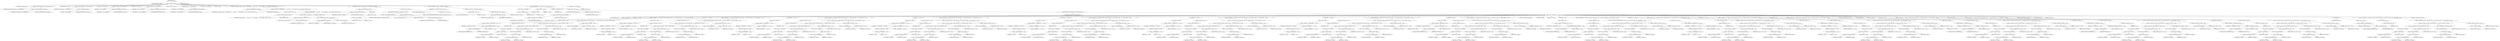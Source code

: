digraph "makecmap" {  
"61269" [label = <(METHOD,makecmap)<SUB>2809</SUB>> ]
"61270" [label = <(PARAM,TIFFRGBAImage *img)<SUB>2809</SUB>> ]
"61271" [label = <(BLOCK,&lt;empty&gt;,&lt;empty&gt;)<SUB>2810</SUB>> ]
"61272" [label = <(LOCAL,int bitspersample: int)<SUB>2811</SUB>> ]
"61273" [label = <(&lt;operator&gt;.assignment,bitspersample = img-&gt;bitspersample)<SUB>2811</SUB>> ]
"61274" [label = <(IDENTIFIER,bitspersample,bitspersample = img-&gt;bitspersample)<SUB>2811</SUB>> ]
"61275" [label = <(&lt;operator&gt;.indirectFieldAccess,img-&gt;bitspersample)<SUB>2811</SUB>> ]
"61276" [label = <(IDENTIFIER,img,bitspersample = img-&gt;bitspersample)<SUB>2811</SUB>> ]
"61277" [label = <(FIELD_IDENTIFIER,bitspersample,bitspersample)<SUB>2811</SUB>> ]
"61278" [label = <(LOCAL,int nsamples: int)<SUB>2812</SUB>> ]
"61279" [label = <(&lt;operator&gt;.assignment,nsamples = 8 / bitspersample)<SUB>2812</SUB>> ]
"61280" [label = <(IDENTIFIER,nsamples,nsamples = 8 / bitspersample)<SUB>2812</SUB>> ]
"61281" [label = <(&lt;operator&gt;.division,8 / bitspersample)<SUB>2812</SUB>> ]
"61282" [label = <(LITERAL,8,8 / bitspersample)<SUB>2812</SUB>> ]
"61283" [label = <(IDENTIFIER,bitspersample,8 / bitspersample)<SUB>2812</SUB>> ]
"61284" [label = <(LOCAL,uint16_t* r: uint16_t)<SUB>2813</SUB>> ]
"61285" [label = <(&lt;operator&gt;.assignment,*r = img-&gt;redcmap)<SUB>2813</SUB>> ]
"61286" [label = <(IDENTIFIER,r,*r = img-&gt;redcmap)<SUB>2813</SUB>> ]
"61287" [label = <(&lt;operator&gt;.indirectFieldAccess,img-&gt;redcmap)<SUB>2813</SUB>> ]
"61288" [label = <(IDENTIFIER,img,*r = img-&gt;redcmap)<SUB>2813</SUB>> ]
"61289" [label = <(FIELD_IDENTIFIER,redcmap,redcmap)<SUB>2813</SUB>> ]
"61290" [label = <(LOCAL,uint16_t* g: uint16_t)<SUB>2814</SUB>> ]
"61291" [label = <(&lt;operator&gt;.assignment,*g = img-&gt;greencmap)<SUB>2814</SUB>> ]
"61292" [label = <(IDENTIFIER,g,*g = img-&gt;greencmap)<SUB>2814</SUB>> ]
"61293" [label = <(&lt;operator&gt;.indirectFieldAccess,img-&gt;greencmap)<SUB>2814</SUB>> ]
"61294" [label = <(IDENTIFIER,img,*g = img-&gt;greencmap)<SUB>2814</SUB>> ]
"61295" [label = <(FIELD_IDENTIFIER,greencmap,greencmap)<SUB>2814</SUB>> ]
"61296" [label = <(LOCAL,uint16_t* b: uint16_t)<SUB>2815</SUB>> ]
"61297" [label = <(&lt;operator&gt;.assignment,*b = img-&gt;bluecmap)<SUB>2815</SUB>> ]
"61298" [label = <(IDENTIFIER,b,*b = img-&gt;bluecmap)<SUB>2815</SUB>> ]
"61299" [label = <(&lt;operator&gt;.indirectFieldAccess,img-&gt;bluecmap)<SUB>2815</SUB>> ]
"61300" [label = <(IDENTIFIER,img,*b = img-&gt;bluecmap)<SUB>2815</SUB>> ]
"61301" [label = <(FIELD_IDENTIFIER,bluecmap,bluecmap)<SUB>2815</SUB>> ]
"61302" [label = <(LOCAL,uint32_t* p: uint32_t)<SUB>2816</SUB>> ]
"61303" [label = <(LOCAL,int i: int)<SUB>2817</SUB>> ]
"61304" [label = <(&lt;operator&gt;.assignment,img-&gt;PALmap = (uint32_t **)_TIFFmallocExt(\012        img-&gt;tif,\012        256 * sizeof(uint32_t *) + (256 * nsamples * sizeof(uint32_t))))<SUB>2819</SUB>> ]
"61305" [label = <(&lt;operator&gt;.indirectFieldAccess,img-&gt;PALmap)<SUB>2819</SUB>> ]
"61306" [label = <(IDENTIFIER,img,img-&gt;PALmap = (uint32_t **)_TIFFmallocExt(\012        img-&gt;tif,\012        256 * sizeof(uint32_t *) + (256 * nsamples * sizeof(uint32_t))))<SUB>2819</SUB>> ]
"61307" [label = <(FIELD_IDENTIFIER,PALmap,PALmap)<SUB>2819</SUB>> ]
"61308" [label = <(&lt;operator&gt;.cast,(uint32_t **)_TIFFmallocExt(\012        img-&gt;tif,\012        256 * sizeof(uint32_t *) + (256 * nsamples * sizeof(uint32_t))))<SUB>2819</SUB>> ]
"61309" [label = <(UNKNOWN,uint32_t **,uint32_t **)<SUB>2819</SUB>> ]
"61310" [label = <(_TIFFmallocExt,_TIFFmallocExt(\012        img-&gt;tif,\012        256 * sizeof(uint32_t *) + (256 * nsamples * sizeof(uint32_t))))<SUB>2819</SUB>> ]
"61311" [label = <(&lt;operator&gt;.indirectFieldAccess,img-&gt;tif)<SUB>2820</SUB>> ]
"61312" [label = <(IDENTIFIER,img,_TIFFmallocExt(\012        img-&gt;tif,\012        256 * sizeof(uint32_t *) + (256 * nsamples * sizeof(uint32_t))))<SUB>2820</SUB>> ]
"61313" [label = <(FIELD_IDENTIFIER,tif,tif)<SUB>2820</SUB>> ]
"61314" [label = <(&lt;operator&gt;.addition,256 * sizeof(uint32_t *) + (256 * nsamples * sizeof(uint32_t)))<SUB>2821</SUB>> ]
"61315" [label = <(&lt;operator&gt;.multiplication,256 * sizeof(uint32_t *))<SUB>2821</SUB>> ]
"61316" [label = <(LITERAL,256,256 * sizeof(uint32_t *))<SUB>2821</SUB>> ]
"61317" [label = <(&lt;operator&gt;.sizeOf,sizeof(uint32_t *))<SUB>2821</SUB>> ]
"61318" [label = <(IDENTIFIER,uint32_t,sizeof(uint32_t *))<SUB>2821</SUB>> ]
"61319" [label = <(&lt;operator&gt;.multiplication,256 * nsamples * sizeof(uint32_t))<SUB>2821</SUB>> ]
"61320" [label = <(&lt;operator&gt;.multiplication,256 * nsamples)<SUB>2821</SUB>> ]
"61321" [label = <(LITERAL,256,256 * nsamples)<SUB>2821</SUB>> ]
"61322" [label = <(IDENTIFIER,nsamples,256 * nsamples)<SUB>2821</SUB>> ]
"61323" [label = <(&lt;operator&gt;.sizeOf,sizeof(uint32_t))<SUB>2821</SUB>> ]
"61324" [label = <(IDENTIFIER,uint32_t,sizeof(uint32_t))<SUB>2821</SUB>> ]
"61325" [label = <(CONTROL_STRUCTURE,if (img-&gt;PALmap == NULL),if (img-&gt;PALmap == NULL))<SUB>2822</SUB>> ]
"61326" [label = <(&lt;operator&gt;.equals,img-&gt;PALmap == NULL)<SUB>2822</SUB>> ]
"61327" [label = <(&lt;operator&gt;.indirectFieldAccess,img-&gt;PALmap)<SUB>2822</SUB>> ]
"61328" [label = <(IDENTIFIER,img,img-&gt;PALmap == NULL)<SUB>2822</SUB>> ]
"61329" [label = <(FIELD_IDENTIFIER,PALmap,PALmap)<SUB>2822</SUB>> ]
"61330" [label = <(NULL,NULL)<SUB>2822</SUB>> ]
"61331" [label = <(BLOCK,&lt;empty&gt;,&lt;empty&gt;)> ]
"61332" [label = <(&lt;operator&gt;.cast,(void *)0)<SUB>2822</SUB>> ]
"61333" [label = <(UNKNOWN,void *,void *)<SUB>2822</SUB>> ]
"61334" [label = <(LITERAL,0,(void *)0)<SUB>2822</SUB>> ]
"61335" [label = <(BLOCK,&lt;empty&gt;,&lt;empty&gt;)<SUB>2823</SUB>> ]
"61336" [label = <(TIFFErrorExtR,TIFFErrorExtR(img-&gt;tif, TIFFFileName(img-&gt;tif),\012                      &quot;No space for Palette mapping table&quot;))<SUB>2824</SUB>> ]
"61337" [label = <(&lt;operator&gt;.indirectFieldAccess,img-&gt;tif)<SUB>2824</SUB>> ]
"61338" [label = <(IDENTIFIER,img,TIFFErrorExtR(img-&gt;tif, TIFFFileName(img-&gt;tif),\012                      &quot;No space for Palette mapping table&quot;))<SUB>2824</SUB>> ]
"61339" [label = <(FIELD_IDENTIFIER,tif,tif)<SUB>2824</SUB>> ]
"61340" [label = <(TIFFFileName,TIFFFileName(img-&gt;tif))<SUB>2824</SUB>> ]
"61341" [label = <(&lt;operator&gt;.indirectFieldAccess,img-&gt;tif)<SUB>2824</SUB>> ]
"61342" [label = <(IDENTIFIER,img,TIFFFileName(img-&gt;tif))<SUB>2824</SUB>> ]
"61343" [label = <(FIELD_IDENTIFIER,tif,tif)<SUB>2824</SUB>> ]
"61344" [label = <(LITERAL,&quot;No space for Palette mapping table&quot;,TIFFErrorExtR(img-&gt;tif, TIFFFileName(img-&gt;tif),\012                      &quot;No space for Palette mapping table&quot;))<SUB>2825</SUB>> ]
"61345" [label = <(RETURN,return (0);,return (0);)<SUB>2826</SUB>> ]
"61346" [label = <(LITERAL,0,return (0);)<SUB>2826</SUB>> ]
"61347" [label = <(&lt;operator&gt;.assignment,p = (uint32_t *)(img-&gt;PALmap + 256))<SUB>2828</SUB>> ]
"61348" [label = <(IDENTIFIER,p,p = (uint32_t *)(img-&gt;PALmap + 256))<SUB>2828</SUB>> ]
"61349" [label = <(&lt;operator&gt;.cast,(uint32_t *)(img-&gt;PALmap + 256))<SUB>2828</SUB>> ]
"61350" [label = <(UNKNOWN,uint32_t *,uint32_t *)<SUB>2828</SUB>> ]
"61351" [label = <(&lt;operator&gt;.addition,img-&gt;PALmap + 256)<SUB>2828</SUB>> ]
"61352" [label = <(&lt;operator&gt;.indirectFieldAccess,img-&gt;PALmap)<SUB>2828</SUB>> ]
"61353" [label = <(IDENTIFIER,img,img-&gt;PALmap + 256)<SUB>2828</SUB>> ]
"61354" [label = <(FIELD_IDENTIFIER,PALmap,PALmap)<SUB>2828</SUB>> ]
"61355" [label = <(LITERAL,256,img-&gt;PALmap + 256)<SUB>2828</SUB>> ]
"61356" [label = <(CONTROL_STRUCTURE,for (i = 0;i &lt; 256;i++),for (i = 0;i &lt; 256;i++))<SUB>2829</SUB>> ]
"61357" [label = <(BLOCK,&lt;empty&gt;,&lt;empty&gt;)<SUB>2829</SUB>> ]
"61358" [label = <(&lt;operator&gt;.assignment,i = 0)<SUB>2829</SUB>> ]
"61359" [label = <(IDENTIFIER,i,i = 0)<SUB>2829</SUB>> ]
"61360" [label = <(LITERAL,0,i = 0)<SUB>2829</SUB>> ]
"61361" [label = <(&lt;operator&gt;.lessThan,i &lt; 256)<SUB>2829</SUB>> ]
"61362" [label = <(IDENTIFIER,i,i &lt; 256)<SUB>2829</SUB>> ]
"61363" [label = <(LITERAL,256,i &lt; 256)<SUB>2829</SUB>> ]
"61364" [label = <(&lt;operator&gt;.postIncrement,i++)<SUB>2829</SUB>> ]
"61365" [label = <(IDENTIFIER,i,i++)<SUB>2829</SUB>> ]
"61366" [label = <(BLOCK,&lt;empty&gt;,&lt;empty&gt;)<SUB>2830</SUB>> ]
"61367" [label = <(LOCAL,TIFFRGBValue c: TIFFRGBValue)<SUB>2831</SUB>> ]
"61368" [label = <(&lt;operator&gt;.assignment,img-&gt;PALmap[i] = p)<SUB>2832</SUB>> ]
"61369" [label = <(&lt;operator&gt;.indirectIndexAccess,img-&gt;PALmap[i])<SUB>2832</SUB>> ]
"61370" [label = <(&lt;operator&gt;.indirectFieldAccess,img-&gt;PALmap)<SUB>2832</SUB>> ]
"61371" [label = <(IDENTIFIER,img,img-&gt;PALmap[i] = p)<SUB>2832</SUB>> ]
"61372" [label = <(FIELD_IDENTIFIER,PALmap,PALmap)<SUB>2832</SUB>> ]
"61373" [label = <(IDENTIFIER,i,img-&gt;PALmap[i] = p)<SUB>2832</SUB>> ]
"61374" [label = <(IDENTIFIER,p,img-&gt;PALmap[i] = p)<SUB>2832</SUB>> ]
"61375" [label = <(CONTROL_STRUCTURE,switch(bitspersample),switch(bitspersample))<SUB>2836</SUB>> ]
"61376" [label = <(IDENTIFIER,bitspersample,switch(bitspersample))<SUB>2836</SUB>> ]
"61377" [label = <(BLOCK,&lt;empty&gt;,&lt;empty&gt;)<SUB>2837</SUB>> ]
"61378" [label = <(JUMP_TARGET,case)<SUB>2838</SUB>> ]
"61379" [label = <(LITERAL,1,&lt;empty&gt;)<SUB>2838</SUB>> ]
"61380" [label = <(CMAP,CMAP(i &gt;&gt; 7))<SUB>2839</SUB>> ]
"61381" [label = <(BLOCK,&lt;empty&gt;,&lt;empty&gt;)> ]
"61382" [label = <(&lt;operator&gt;.assignment,c = (TIFFRGBValue)i &gt;&gt; 7)<SUB>2839</SUB>> ]
"61383" [label = <(IDENTIFIER,c,c = (TIFFRGBValue)i &gt;&gt; 7)<SUB>2839</SUB>> ]
"61384" [label = <(&lt;operator&gt;.arithmeticShiftRight,(TIFFRGBValue)i &gt;&gt; 7)<SUB>2839</SUB>> ]
"61385" [label = <(&lt;operator&gt;.cast,(TIFFRGBValue)i)<SUB>2839</SUB>> ]
"61386" [label = <(UNKNOWN,TIFFRGBValue,TIFFRGBValue)<SUB>2839</SUB>> ]
"61387" [label = <(IDENTIFIER,i,(TIFFRGBValue)i)<SUB>2839</SUB>> ]
"61388" [label = <(LITERAL,7,(TIFFRGBValue)i &gt;&gt; 7)<SUB>2839</SUB>> ]
"61389" [label = <(&lt;operator&gt;.assignment,*p++ = ((uint32_t)(r[c] &amp; 0xff) | ((uint32_t)(g[c] &amp; 0xff) &lt;&lt; 8) | ((uint32_t)(b[c] &amp; 0xff) &lt;&lt; 16) | (((uint32_t)0xffL) &lt;&lt; 24)))<SUB>2839</SUB>> ]
"61390" [label = <(&lt;operator&gt;.indirection,*p++)<SUB>2839</SUB>> ]
"61391" [label = <(&lt;operator&gt;.postIncrement,p++)<SUB>2839</SUB>> ]
"61392" [label = <(IDENTIFIER,p,p++)<SUB>2839</SUB>> ]
"61393" [label = <(&lt;operator&gt;.or,(uint32_t)(r[c] &amp; 0xff) | ((uint32_t)(g[c] &amp; 0xff) &lt;&lt; 8) | ((uint32_t)(b[c] &amp; 0xff) &lt;&lt; 16) | (((uint32_t)0xffL) &lt;&lt; 24))<SUB>2839</SUB>> ]
"61394" [label = <(&lt;operator&gt;.or,(uint32_t)(r[c] &amp; 0xff) | ((uint32_t)(g[c] &amp; 0xff) &lt;&lt; 8) | ((uint32_t)(b[c] &amp; 0xff) &lt;&lt; 16))<SUB>2839</SUB>> ]
"61395" [label = <(&lt;operator&gt;.or,(uint32_t)(r[c] &amp; 0xff) | ((uint32_t)(g[c] &amp; 0xff) &lt;&lt; 8))<SUB>2839</SUB>> ]
"61396" [label = <(uint32_t,(uint32_t)(r[c] &amp; 0xff))<SUB>2839</SUB>> ]
"61397" [label = <(&lt;operator&gt;.and,r[c] &amp; 0xff)<SUB>2839</SUB>> ]
"61398" [label = <(&lt;operator&gt;.indirectIndexAccess,r[c])<SUB>2839</SUB>> ]
"61399" [label = <(IDENTIFIER,r,r[c] &amp; 0xff)<SUB>2839</SUB>> ]
"61400" [label = <(IDENTIFIER,c,r[c] &amp; 0xff)<SUB>2839</SUB>> ]
"61401" [label = <(LITERAL,0xff,r[c] &amp; 0xff)<SUB>2839</SUB>> ]
"61402" [label = <(&lt;operator&gt;.shiftLeft,(uint32_t)(g[c] &amp; 0xff) &lt;&lt; 8)<SUB>2839</SUB>> ]
"61403" [label = <(uint32_t,(uint32_t)(g[c] &amp; 0xff))<SUB>2839</SUB>> ]
"61404" [label = <(&lt;operator&gt;.and,g[c] &amp; 0xff)<SUB>2839</SUB>> ]
"61405" [label = <(&lt;operator&gt;.indirectIndexAccess,g[c])<SUB>2839</SUB>> ]
"61406" [label = <(IDENTIFIER,g,g[c] &amp; 0xff)<SUB>2839</SUB>> ]
"61407" [label = <(IDENTIFIER,c,g[c] &amp; 0xff)<SUB>2839</SUB>> ]
"61408" [label = <(LITERAL,0xff,g[c] &amp; 0xff)<SUB>2839</SUB>> ]
"61409" [label = <(LITERAL,8,(uint32_t)(g[c] &amp; 0xff) &lt;&lt; 8)<SUB>2839</SUB>> ]
"61410" [label = <(&lt;operator&gt;.shiftLeft,(uint32_t)(b[c] &amp; 0xff) &lt;&lt; 16)<SUB>2839</SUB>> ]
"61411" [label = <(uint32_t,(uint32_t)(b[c] &amp; 0xff))<SUB>2839</SUB>> ]
"61412" [label = <(&lt;operator&gt;.and,b[c] &amp; 0xff)<SUB>2839</SUB>> ]
"61413" [label = <(&lt;operator&gt;.indirectIndexAccess,b[c])<SUB>2839</SUB>> ]
"61414" [label = <(IDENTIFIER,b,b[c] &amp; 0xff)<SUB>2839</SUB>> ]
"61415" [label = <(IDENTIFIER,c,b[c] &amp; 0xff)<SUB>2839</SUB>> ]
"61416" [label = <(LITERAL,0xff,b[c] &amp; 0xff)<SUB>2839</SUB>> ]
"61417" [label = <(LITERAL,16,(uint32_t)(b[c] &amp; 0xff) &lt;&lt; 16)<SUB>2839</SUB>> ]
"61418" [label = <(&lt;operator&gt;.shiftLeft,((uint32_t)0xffL) &lt;&lt; 24)<SUB>2839</SUB>> ]
"61419" [label = <(&lt;operator&gt;.cast,(uint32_t)0xffL)<SUB>2839</SUB>> ]
"61420" [label = <(UNKNOWN,uint32_t,uint32_t)<SUB>2839</SUB>> ]
"61421" [label = <(LITERAL,0xffL,(uint32_t)0xffL)<SUB>2839</SUB>> ]
"61422" [label = <(LITERAL,24,((uint32_t)0xffL) &lt;&lt; 24)<SUB>2839</SUB>> ]
"61423" [label = <(CMAP,CMAP((i &gt;&gt; 6) &amp; 1))<SUB>2840</SUB>> ]
"61424" [label = <(BLOCK,&lt;empty&gt;,&lt;empty&gt;)> ]
"61425" [label = <(&lt;operator&gt;.assignment,c = (TIFFRGBValue)(i &gt;&gt; 6) &amp; 1)<SUB>2840</SUB>> ]
"61426" [label = <(IDENTIFIER,c,c = (TIFFRGBValue)(i &gt;&gt; 6) &amp; 1)<SUB>2840</SUB>> ]
"61427" [label = <(&lt;operator&gt;.and,(TIFFRGBValue)(i &gt;&gt; 6) &amp; 1)<SUB>2840</SUB>> ]
"61428" [label = <(TIFFRGBValue,(TIFFRGBValue)(i &gt;&gt; 6))<SUB>2840</SUB>> ]
"61429" [label = <(&lt;operator&gt;.arithmeticShiftRight,i &gt;&gt; 6)<SUB>2840</SUB>> ]
"61430" [label = <(IDENTIFIER,i,i &gt;&gt; 6)<SUB>2840</SUB>> ]
"61431" [label = <(LITERAL,6,i &gt;&gt; 6)<SUB>2840</SUB>> ]
"61432" [label = <(LITERAL,1,(TIFFRGBValue)(i &gt;&gt; 6) &amp; 1)<SUB>2840</SUB>> ]
"61433" [label = <(&lt;operator&gt;.assignment,*p++ = ((uint32_t)(r[c] &amp; 0xff) | ((uint32_t)(g[c] &amp; 0xff) &lt;&lt; 8) | ((uint32_t)(b[c] &amp; 0xff) &lt;&lt; 16) | (((uint32_t)0xffL) &lt;&lt; 24)))<SUB>2840</SUB>> ]
"61434" [label = <(&lt;operator&gt;.indirection,*p++)<SUB>2840</SUB>> ]
"61435" [label = <(&lt;operator&gt;.postIncrement,p++)<SUB>2840</SUB>> ]
"61436" [label = <(IDENTIFIER,p,p++)<SUB>2840</SUB>> ]
"61437" [label = <(&lt;operator&gt;.or,(uint32_t)(r[c] &amp; 0xff) | ((uint32_t)(g[c] &amp; 0xff) &lt;&lt; 8) | ((uint32_t)(b[c] &amp; 0xff) &lt;&lt; 16) | (((uint32_t)0xffL) &lt;&lt; 24))<SUB>2840</SUB>> ]
"61438" [label = <(&lt;operator&gt;.or,(uint32_t)(r[c] &amp; 0xff) | ((uint32_t)(g[c] &amp; 0xff) &lt;&lt; 8) | ((uint32_t)(b[c] &amp; 0xff) &lt;&lt; 16))<SUB>2840</SUB>> ]
"61439" [label = <(&lt;operator&gt;.or,(uint32_t)(r[c] &amp; 0xff) | ((uint32_t)(g[c] &amp; 0xff) &lt;&lt; 8))<SUB>2840</SUB>> ]
"61440" [label = <(uint32_t,(uint32_t)(r[c] &amp; 0xff))<SUB>2840</SUB>> ]
"61441" [label = <(&lt;operator&gt;.and,r[c] &amp; 0xff)<SUB>2840</SUB>> ]
"61442" [label = <(&lt;operator&gt;.indirectIndexAccess,r[c])<SUB>2840</SUB>> ]
"61443" [label = <(IDENTIFIER,r,r[c] &amp; 0xff)<SUB>2840</SUB>> ]
"61444" [label = <(IDENTIFIER,c,r[c] &amp; 0xff)<SUB>2840</SUB>> ]
"61445" [label = <(LITERAL,0xff,r[c] &amp; 0xff)<SUB>2840</SUB>> ]
"61446" [label = <(&lt;operator&gt;.shiftLeft,(uint32_t)(g[c] &amp; 0xff) &lt;&lt; 8)<SUB>2840</SUB>> ]
"61447" [label = <(uint32_t,(uint32_t)(g[c] &amp; 0xff))<SUB>2840</SUB>> ]
"61448" [label = <(&lt;operator&gt;.and,g[c] &amp; 0xff)<SUB>2840</SUB>> ]
"61449" [label = <(&lt;operator&gt;.indirectIndexAccess,g[c])<SUB>2840</SUB>> ]
"61450" [label = <(IDENTIFIER,g,g[c] &amp; 0xff)<SUB>2840</SUB>> ]
"61451" [label = <(IDENTIFIER,c,g[c] &amp; 0xff)<SUB>2840</SUB>> ]
"61452" [label = <(LITERAL,0xff,g[c] &amp; 0xff)<SUB>2840</SUB>> ]
"61453" [label = <(LITERAL,8,(uint32_t)(g[c] &amp; 0xff) &lt;&lt; 8)<SUB>2840</SUB>> ]
"61454" [label = <(&lt;operator&gt;.shiftLeft,(uint32_t)(b[c] &amp; 0xff) &lt;&lt; 16)<SUB>2840</SUB>> ]
"61455" [label = <(uint32_t,(uint32_t)(b[c] &amp; 0xff))<SUB>2840</SUB>> ]
"61456" [label = <(&lt;operator&gt;.and,b[c] &amp; 0xff)<SUB>2840</SUB>> ]
"61457" [label = <(&lt;operator&gt;.indirectIndexAccess,b[c])<SUB>2840</SUB>> ]
"61458" [label = <(IDENTIFIER,b,b[c] &amp; 0xff)<SUB>2840</SUB>> ]
"61459" [label = <(IDENTIFIER,c,b[c] &amp; 0xff)<SUB>2840</SUB>> ]
"61460" [label = <(LITERAL,0xff,b[c] &amp; 0xff)<SUB>2840</SUB>> ]
"61461" [label = <(LITERAL,16,(uint32_t)(b[c] &amp; 0xff) &lt;&lt; 16)<SUB>2840</SUB>> ]
"61462" [label = <(&lt;operator&gt;.shiftLeft,((uint32_t)0xffL) &lt;&lt; 24)<SUB>2840</SUB>> ]
"61463" [label = <(&lt;operator&gt;.cast,(uint32_t)0xffL)<SUB>2840</SUB>> ]
"61464" [label = <(UNKNOWN,uint32_t,uint32_t)<SUB>2840</SUB>> ]
"61465" [label = <(LITERAL,0xffL,(uint32_t)0xffL)<SUB>2840</SUB>> ]
"61466" [label = <(LITERAL,24,((uint32_t)0xffL) &lt;&lt; 24)<SUB>2840</SUB>> ]
"61467" [label = <(CMAP,CMAP((i &gt;&gt; 5) &amp; 1))<SUB>2841</SUB>> ]
"61468" [label = <(BLOCK,&lt;empty&gt;,&lt;empty&gt;)> ]
"61469" [label = <(&lt;operator&gt;.assignment,c = (TIFFRGBValue)(i &gt;&gt; 5) &amp; 1)<SUB>2841</SUB>> ]
"61470" [label = <(IDENTIFIER,c,c = (TIFFRGBValue)(i &gt;&gt; 5) &amp; 1)<SUB>2841</SUB>> ]
"61471" [label = <(&lt;operator&gt;.and,(TIFFRGBValue)(i &gt;&gt; 5) &amp; 1)<SUB>2841</SUB>> ]
"61472" [label = <(TIFFRGBValue,(TIFFRGBValue)(i &gt;&gt; 5))<SUB>2841</SUB>> ]
"61473" [label = <(&lt;operator&gt;.arithmeticShiftRight,i &gt;&gt; 5)<SUB>2841</SUB>> ]
"61474" [label = <(IDENTIFIER,i,i &gt;&gt; 5)<SUB>2841</SUB>> ]
"61475" [label = <(LITERAL,5,i &gt;&gt; 5)<SUB>2841</SUB>> ]
"61476" [label = <(LITERAL,1,(TIFFRGBValue)(i &gt;&gt; 5) &amp; 1)<SUB>2841</SUB>> ]
"61477" [label = <(&lt;operator&gt;.assignment,*p++ = ((uint32_t)(r[c] &amp; 0xff) | ((uint32_t)(g[c] &amp; 0xff) &lt;&lt; 8) | ((uint32_t)(b[c] &amp; 0xff) &lt;&lt; 16) | (((uint32_t)0xffL) &lt;&lt; 24)))<SUB>2841</SUB>> ]
"61478" [label = <(&lt;operator&gt;.indirection,*p++)<SUB>2841</SUB>> ]
"61479" [label = <(&lt;operator&gt;.postIncrement,p++)<SUB>2841</SUB>> ]
"61480" [label = <(IDENTIFIER,p,p++)<SUB>2841</SUB>> ]
"61481" [label = <(&lt;operator&gt;.or,(uint32_t)(r[c] &amp; 0xff) | ((uint32_t)(g[c] &amp; 0xff) &lt;&lt; 8) | ((uint32_t)(b[c] &amp; 0xff) &lt;&lt; 16) | (((uint32_t)0xffL) &lt;&lt; 24))<SUB>2841</SUB>> ]
"61482" [label = <(&lt;operator&gt;.or,(uint32_t)(r[c] &amp; 0xff) | ((uint32_t)(g[c] &amp; 0xff) &lt;&lt; 8) | ((uint32_t)(b[c] &amp; 0xff) &lt;&lt; 16))<SUB>2841</SUB>> ]
"61483" [label = <(&lt;operator&gt;.or,(uint32_t)(r[c] &amp; 0xff) | ((uint32_t)(g[c] &amp; 0xff) &lt;&lt; 8))<SUB>2841</SUB>> ]
"61484" [label = <(uint32_t,(uint32_t)(r[c] &amp; 0xff))<SUB>2841</SUB>> ]
"61485" [label = <(&lt;operator&gt;.and,r[c] &amp; 0xff)<SUB>2841</SUB>> ]
"61486" [label = <(&lt;operator&gt;.indirectIndexAccess,r[c])<SUB>2841</SUB>> ]
"61487" [label = <(IDENTIFIER,r,r[c] &amp; 0xff)<SUB>2841</SUB>> ]
"61488" [label = <(IDENTIFIER,c,r[c] &amp; 0xff)<SUB>2841</SUB>> ]
"61489" [label = <(LITERAL,0xff,r[c] &amp; 0xff)<SUB>2841</SUB>> ]
"61490" [label = <(&lt;operator&gt;.shiftLeft,(uint32_t)(g[c] &amp; 0xff) &lt;&lt; 8)<SUB>2841</SUB>> ]
"61491" [label = <(uint32_t,(uint32_t)(g[c] &amp; 0xff))<SUB>2841</SUB>> ]
"61492" [label = <(&lt;operator&gt;.and,g[c] &amp; 0xff)<SUB>2841</SUB>> ]
"61493" [label = <(&lt;operator&gt;.indirectIndexAccess,g[c])<SUB>2841</SUB>> ]
"61494" [label = <(IDENTIFIER,g,g[c] &amp; 0xff)<SUB>2841</SUB>> ]
"61495" [label = <(IDENTIFIER,c,g[c] &amp; 0xff)<SUB>2841</SUB>> ]
"61496" [label = <(LITERAL,0xff,g[c] &amp; 0xff)<SUB>2841</SUB>> ]
"61497" [label = <(LITERAL,8,(uint32_t)(g[c] &amp; 0xff) &lt;&lt; 8)<SUB>2841</SUB>> ]
"61498" [label = <(&lt;operator&gt;.shiftLeft,(uint32_t)(b[c] &amp; 0xff) &lt;&lt; 16)<SUB>2841</SUB>> ]
"61499" [label = <(uint32_t,(uint32_t)(b[c] &amp; 0xff))<SUB>2841</SUB>> ]
"61500" [label = <(&lt;operator&gt;.and,b[c] &amp; 0xff)<SUB>2841</SUB>> ]
"61501" [label = <(&lt;operator&gt;.indirectIndexAccess,b[c])<SUB>2841</SUB>> ]
"61502" [label = <(IDENTIFIER,b,b[c] &amp; 0xff)<SUB>2841</SUB>> ]
"61503" [label = <(IDENTIFIER,c,b[c] &amp; 0xff)<SUB>2841</SUB>> ]
"61504" [label = <(LITERAL,0xff,b[c] &amp; 0xff)<SUB>2841</SUB>> ]
"61505" [label = <(LITERAL,16,(uint32_t)(b[c] &amp; 0xff) &lt;&lt; 16)<SUB>2841</SUB>> ]
"61506" [label = <(&lt;operator&gt;.shiftLeft,((uint32_t)0xffL) &lt;&lt; 24)<SUB>2841</SUB>> ]
"61507" [label = <(&lt;operator&gt;.cast,(uint32_t)0xffL)<SUB>2841</SUB>> ]
"61508" [label = <(UNKNOWN,uint32_t,uint32_t)<SUB>2841</SUB>> ]
"61509" [label = <(LITERAL,0xffL,(uint32_t)0xffL)<SUB>2841</SUB>> ]
"61510" [label = <(LITERAL,24,((uint32_t)0xffL) &lt;&lt; 24)<SUB>2841</SUB>> ]
"61511" [label = <(CMAP,CMAP((i &gt;&gt; 4) &amp; 1))<SUB>2842</SUB>> ]
"61512" [label = <(BLOCK,&lt;empty&gt;,&lt;empty&gt;)> ]
"61513" [label = <(&lt;operator&gt;.assignment,c = (TIFFRGBValue)(i &gt;&gt; 4) &amp; 1)<SUB>2842</SUB>> ]
"61514" [label = <(IDENTIFIER,c,c = (TIFFRGBValue)(i &gt;&gt; 4) &amp; 1)<SUB>2842</SUB>> ]
"61515" [label = <(&lt;operator&gt;.and,(TIFFRGBValue)(i &gt;&gt; 4) &amp; 1)<SUB>2842</SUB>> ]
"61516" [label = <(TIFFRGBValue,(TIFFRGBValue)(i &gt;&gt; 4))<SUB>2842</SUB>> ]
"61517" [label = <(&lt;operator&gt;.arithmeticShiftRight,i &gt;&gt; 4)<SUB>2842</SUB>> ]
"61518" [label = <(IDENTIFIER,i,i &gt;&gt; 4)<SUB>2842</SUB>> ]
"61519" [label = <(LITERAL,4,i &gt;&gt; 4)<SUB>2842</SUB>> ]
"61520" [label = <(LITERAL,1,(TIFFRGBValue)(i &gt;&gt; 4) &amp; 1)<SUB>2842</SUB>> ]
"61521" [label = <(&lt;operator&gt;.assignment,*p++ = ((uint32_t)(r[c] &amp; 0xff) | ((uint32_t)(g[c] &amp; 0xff) &lt;&lt; 8) | ((uint32_t)(b[c] &amp; 0xff) &lt;&lt; 16) | (((uint32_t)0xffL) &lt;&lt; 24)))<SUB>2842</SUB>> ]
"61522" [label = <(&lt;operator&gt;.indirection,*p++)<SUB>2842</SUB>> ]
"61523" [label = <(&lt;operator&gt;.postIncrement,p++)<SUB>2842</SUB>> ]
"61524" [label = <(IDENTIFIER,p,p++)<SUB>2842</SUB>> ]
"61525" [label = <(&lt;operator&gt;.or,(uint32_t)(r[c] &amp; 0xff) | ((uint32_t)(g[c] &amp; 0xff) &lt;&lt; 8) | ((uint32_t)(b[c] &amp; 0xff) &lt;&lt; 16) | (((uint32_t)0xffL) &lt;&lt; 24))<SUB>2842</SUB>> ]
"61526" [label = <(&lt;operator&gt;.or,(uint32_t)(r[c] &amp; 0xff) | ((uint32_t)(g[c] &amp; 0xff) &lt;&lt; 8) | ((uint32_t)(b[c] &amp; 0xff) &lt;&lt; 16))<SUB>2842</SUB>> ]
"61527" [label = <(&lt;operator&gt;.or,(uint32_t)(r[c] &amp; 0xff) | ((uint32_t)(g[c] &amp; 0xff) &lt;&lt; 8))<SUB>2842</SUB>> ]
"61528" [label = <(uint32_t,(uint32_t)(r[c] &amp; 0xff))<SUB>2842</SUB>> ]
"61529" [label = <(&lt;operator&gt;.and,r[c] &amp; 0xff)<SUB>2842</SUB>> ]
"61530" [label = <(&lt;operator&gt;.indirectIndexAccess,r[c])<SUB>2842</SUB>> ]
"61531" [label = <(IDENTIFIER,r,r[c] &amp; 0xff)<SUB>2842</SUB>> ]
"61532" [label = <(IDENTIFIER,c,r[c] &amp; 0xff)<SUB>2842</SUB>> ]
"61533" [label = <(LITERAL,0xff,r[c] &amp; 0xff)<SUB>2842</SUB>> ]
"61534" [label = <(&lt;operator&gt;.shiftLeft,(uint32_t)(g[c] &amp; 0xff) &lt;&lt; 8)<SUB>2842</SUB>> ]
"61535" [label = <(uint32_t,(uint32_t)(g[c] &amp; 0xff))<SUB>2842</SUB>> ]
"61536" [label = <(&lt;operator&gt;.and,g[c] &amp; 0xff)<SUB>2842</SUB>> ]
"61537" [label = <(&lt;operator&gt;.indirectIndexAccess,g[c])<SUB>2842</SUB>> ]
"61538" [label = <(IDENTIFIER,g,g[c] &amp; 0xff)<SUB>2842</SUB>> ]
"61539" [label = <(IDENTIFIER,c,g[c] &amp; 0xff)<SUB>2842</SUB>> ]
"61540" [label = <(LITERAL,0xff,g[c] &amp; 0xff)<SUB>2842</SUB>> ]
"61541" [label = <(LITERAL,8,(uint32_t)(g[c] &amp; 0xff) &lt;&lt; 8)<SUB>2842</SUB>> ]
"61542" [label = <(&lt;operator&gt;.shiftLeft,(uint32_t)(b[c] &amp; 0xff) &lt;&lt; 16)<SUB>2842</SUB>> ]
"61543" [label = <(uint32_t,(uint32_t)(b[c] &amp; 0xff))<SUB>2842</SUB>> ]
"61544" [label = <(&lt;operator&gt;.and,b[c] &amp; 0xff)<SUB>2842</SUB>> ]
"61545" [label = <(&lt;operator&gt;.indirectIndexAccess,b[c])<SUB>2842</SUB>> ]
"61546" [label = <(IDENTIFIER,b,b[c] &amp; 0xff)<SUB>2842</SUB>> ]
"61547" [label = <(IDENTIFIER,c,b[c] &amp; 0xff)<SUB>2842</SUB>> ]
"61548" [label = <(LITERAL,0xff,b[c] &amp; 0xff)<SUB>2842</SUB>> ]
"61549" [label = <(LITERAL,16,(uint32_t)(b[c] &amp; 0xff) &lt;&lt; 16)<SUB>2842</SUB>> ]
"61550" [label = <(&lt;operator&gt;.shiftLeft,((uint32_t)0xffL) &lt;&lt; 24)<SUB>2842</SUB>> ]
"61551" [label = <(&lt;operator&gt;.cast,(uint32_t)0xffL)<SUB>2842</SUB>> ]
"61552" [label = <(UNKNOWN,uint32_t,uint32_t)<SUB>2842</SUB>> ]
"61553" [label = <(LITERAL,0xffL,(uint32_t)0xffL)<SUB>2842</SUB>> ]
"61554" [label = <(LITERAL,24,((uint32_t)0xffL) &lt;&lt; 24)<SUB>2842</SUB>> ]
"61555" [label = <(CMAP,CMAP((i &gt;&gt; 3) &amp; 1))<SUB>2843</SUB>> ]
"61556" [label = <(BLOCK,&lt;empty&gt;,&lt;empty&gt;)> ]
"61557" [label = <(&lt;operator&gt;.assignment,c = (TIFFRGBValue)(i &gt;&gt; 3) &amp; 1)<SUB>2843</SUB>> ]
"61558" [label = <(IDENTIFIER,c,c = (TIFFRGBValue)(i &gt;&gt; 3) &amp; 1)<SUB>2843</SUB>> ]
"61559" [label = <(&lt;operator&gt;.and,(TIFFRGBValue)(i &gt;&gt; 3) &amp; 1)<SUB>2843</SUB>> ]
"61560" [label = <(TIFFRGBValue,(TIFFRGBValue)(i &gt;&gt; 3))<SUB>2843</SUB>> ]
"61561" [label = <(&lt;operator&gt;.arithmeticShiftRight,i &gt;&gt; 3)<SUB>2843</SUB>> ]
"61562" [label = <(IDENTIFIER,i,i &gt;&gt; 3)<SUB>2843</SUB>> ]
"61563" [label = <(LITERAL,3,i &gt;&gt; 3)<SUB>2843</SUB>> ]
"61564" [label = <(LITERAL,1,(TIFFRGBValue)(i &gt;&gt; 3) &amp; 1)<SUB>2843</SUB>> ]
"61565" [label = <(&lt;operator&gt;.assignment,*p++ = ((uint32_t)(r[c] &amp; 0xff) | ((uint32_t)(g[c] &amp; 0xff) &lt;&lt; 8) | ((uint32_t)(b[c] &amp; 0xff) &lt;&lt; 16) | (((uint32_t)0xffL) &lt;&lt; 24)))<SUB>2843</SUB>> ]
"61566" [label = <(&lt;operator&gt;.indirection,*p++)<SUB>2843</SUB>> ]
"61567" [label = <(&lt;operator&gt;.postIncrement,p++)<SUB>2843</SUB>> ]
"61568" [label = <(IDENTIFIER,p,p++)<SUB>2843</SUB>> ]
"61569" [label = <(&lt;operator&gt;.or,(uint32_t)(r[c] &amp; 0xff) | ((uint32_t)(g[c] &amp; 0xff) &lt;&lt; 8) | ((uint32_t)(b[c] &amp; 0xff) &lt;&lt; 16) | (((uint32_t)0xffL) &lt;&lt; 24))<SUB>2843</SUB>> ]
"61570" [label = <(&lt;operator&gt;.or,(uint32_t)(r[c] &amp; 0xff) | ((uint32_t)(g[c] &amp; 0xff) &lt;&lt; 8) | ((uint32_t)(b[c] &amp; 0xff) &lt;&lt; 16))<SUB>2843</SUB>> ]
"61571" [label = <(&lt;operator&gt;.or,(uint32_t)(r[c] &amp; 0xff) | ((uint32_t)(g[c] &amp; 0xff) &lt;&lt; 8))<SUB>2843</SUB>> ]
"61572" [label = <(uint32_t,(uint32_t)(r[c] &amp; 0xff))<SUB>2843</SUB>> ]
"61573" [label = <(&lt;operator&gt;.and,r[c] &amp; 0xff)<SUB>2843</SUB>> ]
"61574" [label = <(&lt;operator&gt;.indirectIndexAccess,r[c])<SUB>2843</SUB>> ]
"61575" [label = <(IDENTIFIER,r,r[c] &amp; 0xff)<SUB>2843</SUB>> ]
"61576" [label = <(IDENTIFIER,c,r[c] &amp; 0xff)<SUB>2843</SUB>> ]
"61577" [label = <(LITERAL,0xff,r[c] &amp; 0xff)<SUB>2843</SUB>> ]
"61578" [label = <(&lt;operator&gt;.shiftLeft,(uint32_t)(g[c] &amp; 0xff) &lt;&lt; 8)<SUB>2843</SUB>> ]
"61579" [label = <(uint32_t,(uint32_t)(g[c] &amp; 0xff))<SUB>2843</SUB>> ]
"61580" [label = <(&lt;operator&gt;.and,g[c] &amp; 0xff)<SUB>2843</SUB>> ]
"61581" [label = <(&lt;operator&gt;.indirectIndexAccess,g[c])<SUB>2843</SUB>> ]
"61582" [label = <(IDENTIFIER,g,g[c] &amp; 0xff)<SUB>2843</SUB>> ]
"61583" [label = <(IDENTIFIER,c,g[c] &amp; 0xff)<SUB>2843</SUB>> ]
"61584" [label = <(LITERAL,0xff,g[c] &amp; 0xff)<SUB>2843</SUB>> ]
"61585" [label = <(LITERAL,8,(uint32_t)(g[c] &amp; 0xff) &lt;&lt; 8)<SUB>2843</SUB>> ]
"61586" [label = <(&lt;operator&gt;.shiftLeft,(uint32_t)(b[c] &amp; 0xff) &lt;&lt; 16)<SUB>2843</SUB>> ]
"61587" [label = <(uint32_t,(uint32_t)(b[c] &amp; 0xff))<SUB>2843</SUB>> ]
"61588" [label = <(&lt;operator&gt;.and,b[c] &amp; 0xff)<SUB>2843</SUB>> ]
"61589" [label = <(&lt;operator&gt;.indirectIndexAccess,b[c])<SUB>2843</SUB>> ]
"61590" [label = <(IDENTIFIER,b,b[c] &amp; 0xff)<SUB>2843</SUB>> ]
"61591" [label = <(IDENTIFIER,c,b[c] &amp; 0xff)<SUB>2843</SUB>> ]
"61592" [label = <(LITERAL,0xff,b[c] &amp; 0xff)<SUB>2843</SUB>> ]
"61593" [label = <(LITERAL,16,(uint32_t)(b[c] &amp; 0xff) &lt;&lt; 16)<SUB>2843</SUB>> ]
"61594" [label = <(&lt;operator&gt;.shiftLeft,((uint32_t)0xffL) &lt;&lt; 24)<SUB>2843</SUB>> ]
"61595" [label = <(&lt;operator&gt;.cast,(uint32_t)0xffL)<SUB>2843</SUB>> ]
"61596" [label = <(UNKNOWN,uint32_t,uint32_t)<SUB>2843</SUB>> ]
"61597" [label = <(LITERAL,0xffL,(uint32_t)0xffL)<SUB>2843</SUB>> ]
"61598" [label = <(LITERAL,24,((uint32_t)0xffL) &lt;&lt; 24)<SUB>2843</SUB>> ]
"61599" [label = <(CMAP,CMAP((i &gt;&gt; 2) &amp; 1))<SUB>2844</SUB>> ]
"61600" [label = <(BLOCK,&lt;empty&gt;,&lt;empty&gt;)> ]
"61601" [label = <(&lt;operator&gt;.assignment,c = (TIFFRGBValue)(i &gt;&gt; 2) &amp; 1)<SUB>2844</SUB>> ]
"61602" [label = <(IDENTIFIER,c,c = (TIFFRGBValue)(i &gt;&gt; 2) &amp; 1)<SUB>2844</SUB>> ]
"61603" [label = <(&lt;operator&gt;.and,(TIFFRGBValue)(i &gt;&gt; 2) &amp; 1)<SUB>2844</SUB>> ]
"61604" [label = <(TIFFRGBValue,(TIFFRGBValue)(i &gt;&gt; 2))<SUB>2844</SUB>> ]
"61605" [label = <(&lt;operator&gt;.arithmeticShiftRight,i &gt;&gt; 2)<SUB>2844</SUB>> ]
"61606" [label = <(IDENTIFIER,i,i &gt;&gt; 2)<SUB>2844</SUB>> ]
"61607" [label = <(LITERAL,2,i &gt;&gt; 2)<SUB>2844</SUB>> ]
"61608" [label = <(LITERAL,1,(TIFFRGBValue)(i &gt;&gt; 2) &amp; 1)<SUB>2844</SUB>> ]
"61609" [label = <(&lt;operator&gt;.assignment,*p++ = ((uint32_t)(r[c] &amp; 0xff) | ((uint32_t)(g[c] &amp; 0xff) &lt;&lt; 8) | ((uint32_t)(b[c] &amp; 0xff) &lt;&lt; 16) | (((uint32_t)0xffL) &lt;&lt; 24)))<SUB>2844</SUB>> ]
"61610" [label = <(&lt;operator&gt;.indirection,*p++)<SUB>2844</SUB>> ]
"61611" [label = <(&lt;operator&gt;.postIncrement,p++)<SUB>2844</SUB>> ]
"61612" [label = <(IDENTIFIER,p,p++)<SUB>2844</SUB>> ]
"61613" [label = <(&lt;operator&gt;.or,(uint32_t)(r[c] &amp; 0xff) | ((uint32_t)(g[c] &amp; 0xff) &lt;&lt; 8) | ((uint32_t)(b[c] &amp; 0xff) &lt;&lt; 16) | (((uint32_t)0xffL) &lt;&lt; 24))<SUB>2844</SUB>> ]
"61614" [label = <(&lt;operator&gt;.or,(uint32_t)(r[c] &amp; 0xff) | ((uint32_t)(g[c] &amp; 0xff) &lt;&lt; 8) | ((uint32_t)(b[c] &amp; 0xff) &lt;&lt; 16))<SUB>2844</SUB>> ]
"61615" [label = <(&lt;operator&gt;.or,(uint32_t)(r[c] &amp; 0xff) | ((uint32_t)(g[c] &amp; 0xff) &lt;&lt; 8))<SUB>2844</SUB>> ]
"61616" [label = <(uint32_t,(uint32_t)(r[c] &amp; 0xff))<SUB>2844</SUB>> ]
"61617" [label = <(&lt;operator&gt;.and,r[c] &amp; 0xff)<SUB>2844</SUB>> ]
"61618" [label = <(&lt;operator&gt;.indirectIndexAccess,r[c])<SUB>2844</SUB>> ]
"61619" [label = <(IDENTIFIER,r,r[c] &amp; 0xff)<SUB>2844</SUB>> ]
"61620" [label = <(IDENTIFIER,c,r[c] &amp; 0xff)<SUB>2844</SUB>> ]
"61621" [label = <(LITERAL,0xff,r[c] &amp; 0xff)<SUB>2844</SUB>> ]
"61622" [label = <(&lt;operator&gt;.shiftLeft,(uint32_t)(g[c] &amp; 0xff) &lt;&lt; 8)<SUB>2844</SUB>> ]
"61623" [label = <(uint32_t,(uint32_t)(g[c] &amp; 0xff))<SUB>2844</SUB>> ]
"61624" [label = <(&lt;operator&gt;.and,g[c] &amp; 0xff)<SUB>2844</SUB>> ]
"61625" [label = <(&lt;operator&gt;.indirectIndexAccess,g[c])<SUB>2844</SUB>> ]
"61626" [label = <(IDENTIFIER,g,g[c] &amp; 0xff)<SUB>2844</SUB>> ]
"61627" [label = <(IDENTIFIER,c,g[c] &amp; 0xff)<SUB>2844</SUB>> ]
"61628" [label = <(LITERAL,0xff,g[c] &amp; 0xff)<SUB>2844</SUB>> ]
"61629" [label = <(LITERAL,8,(uint32_t)(g[c] &amp; 0xff) &lt;&lt; 8)<SUB>2844</SUB>> ]
"61630" [label = <(&lt;operator&gt;.shiftLeft,(uint32_t)(b[c] &amp; 0xff) &lt;&lt; 16)<SUB>2844</SUB>> ]
"61631" [label = <(uint32_t,(uint32_t)(b[c] &amp; 0xff))<SUB>2844</SUB>> ]
"61632" [label = <(&lt;operator&gt;.and,b[c] &amp; 0xff)<SUB>2844</SUB>> ]
"61633" [label = <(&lt;operator&gt;.indirectIndexAccess,b[c])<SUB>2844</SUB>> ]
"61634" [label = <(IDENTIFIER,b,b[c] &amp; 0xff)<SUB>2844</SUB>> ]
"61635" [label = <(IDENTIFIER,c,b[c] &amp; 0xff)<SUB>2844</SUB>> ]
"61636" [label = <(LITERAL,0xff,b[c] &amp; 0xff)<SUB>2844</SUB>> ]
"61637" [label = <(LITERAL,16,(uint32_t)(b[c] &amp; 0xff) &lt;&lt; 16)<SUB>2844</SUB>> ]
"61638" [label = <(&lt;operator&gt;.shiftLeft,((uint32_t)0xffL) &lt;&lt; 24)<SUB>2844</SUB>> ]
"61639" [label = <(&lt;operator&gt;.cast,(uint32_t)0xffL)<SUB>2844</SUB>> ]
"61640" [label = <(UNKNOWN,uint32_t,uint32_t)<SUB>2844</SUB>> ]
"61641" [label = <(LITERAL,0xffL,(uint32_t)0xffL)<SUB>2844</SUB>> ]
"61642" [label = <(LITERAL,24,((uint32_t)0xffL) &lt;&lt; 24)<SUB>2844</SUB>> ]
"61643" [label = <(CMAP,CMAP((i &gt;&gt; 1) &amp; 1))<SUB>2845</SUB>> ]
"61644" [label = <(BLOCK,&lt;empty&gt;,&lt;empty&gt;)> ]
"61645" [label = <(&lt;operator&gt;.assignment,c = (TIFFRGBValue)(i &gt;&gt; 1) &amp; 1)<SUB>2845</SUB>> ]
"61646" [label = <(IDENTIFIER,c,c = (TIFFRGBValue)(i &gt;&gt; 1) &amp; 1)<SUB>2845</SUB>> ]
"61647" [label = <(&lt;operator&gt;.and,(TIFFRGBValue)(i &gt;&gt; 1) &amp; 1)<SUB>2845</SUB>> ]
"61648" [label = <(TIFFRGBValue,(TIFFRGBValue)(i &gt;&gt; 1))<SUB>2845</SUB>> ]
"61649" [label = <(&lt;operator&gt;.arithmeticShiftRight,i &gt;&gt; 1)<SUB>2845</SUB>> ]
"61650" [label = <(IDENTIFIER,i,i &gt;&gt; 1)<SUB>2845</SUB>> ]
"61651" [label = <(LITERAL,1,i &gt;&gt; 1)<SUB>2845</SUB>> ]
"61652" [label = <(LITERAL,1,(TIFFRGBValue)(i &gt;&gt; 1) &amp; 1)<SUB>2845</SUB>> ]
"61653" [label = <(&lt;operator&gt;.assignment,*p++ = ((uint32_t)(r[c] &amp; 0xff) | ((uint32_t)(g[c] &amp; 0xff) &lt;&lt; 8) | ((uint32_t)(b[c] &amp; 0xff) &lt;&lt; 16) | (((uint32_t)0xffL) &lt;&lt; 24)))<SUB>2845</SUB>> ]
"61654" [label = <(&lt;operator&gt;.indirection,*p++)<SUB>2845</SUB>> ]
"61655" [label = <(&lt;operator&gt;.postIncrement,p++)<SUB>2845</SUB>> ]
"61656" [label = <(IDENTIFIER,p,p++)<SUB>2845</SUB>> ]
"61657" [label = <(&lt;operator&gt;.or,(uint32_t)(r[c] &amp; 0xff) | ((uint32_t)(g[c] &amp; 0xff) &lt;&lt; 8) | ((uint32_t)(b[c] &amp; 0xff) &lt;&lt; 16) | (((uint32_t)0xffL) &lt;&lt; 24))<SUB>2845</SUB>> ]
"61658" [label = <(&lt;operator&gt;.or,(uint32_t)(r[c] &amp; 0xff) | ((uint32_t)(g[c] &amp; 0xff) &lt;&lt; 8) | ((uint32_t)(b[c] &amp; 0xff) &lt;&lt; 16))<SUB>2845</SUB>> ]
"61659" [label = <(&lt;operator&gt;.or,(uint32_t)(r[c] &amp; 0xff) | ((uint32_t)(g[c] &amp; 0xff) &lt;&lt; 8))<SUB>2845</SUB>> ]
"61660" [label = <(uint32_t,(uint32_t)(r[c] &amp; 0xff))<SUB>2845</SUB>> ]
"61661" [label = <(&lt;operator&gt;.and,r[c] &amp; 0xff)<SUB>2845</SUB>> ]
"61662" [label = <(&lt;operator&gt;.indirectIndexAccess,r[c])<SUB>2845</SUB>> ]
"61663" [label = <(IDENTIFIER,r,r[c] &amp; 0xff)<SUB>2845</SUB>> ]
"61664" [label = <(IDENTIFIER,c,r[c] &amp; 0xff)<SUB>2845</SUB>> ]
"61665" [label = <(LITERAL,0xff,r[c] &amp; 0xff)<SUB>2845</SUB>> ]
"61666" [label = <(&lt;operator&gt;.shiftLeft,(uint32_t)(g[c] &amp; 0xff) &lt;&lt; 8)<SUB>2845</SUB>> ]
"61667" [label = <(uint32_t,(uint32_t)(g[c] &amp; 0xff))<SUB>2845</SUB>> ]
"61668" [label = <(&lt;operator&gt;.and,g[c] &amp; 0xff)<SUB>2845</SUB>> ]
"61669" [label = <(&lt;operator&gt;.indirectIndexAccess,g[c])<SUB>2845</SUB>> ]
"61670" [label = <(IDENTIFIER,g,g[c] &amp; 0xff)<SUB>2845</SUB>> ]
"61671" [label = <(IDENTIFIER,c,g[c] &amp; 0xff)<SUB>2845</SUB>> ]
"61672" [label = <(LITERAL,0xff,g[c] &amp; 0xff)<SUB>2845</SUB>> ]
"61673" [label = <(LITERAL,8,(uint32_t)(g[c] &amp; 0xff) &lt;&lt; 8)<SUB>2845</SUB>> ]
"61674" [label = <(&lt;operator&gt;.shiftLeft,(uint32_t)(b[c] &amp; 0xff) &lt;&lt; 16)<SUB>2845</SUB>> ]
"61675" [label = <(uint32_t,(uint32_t)(b[c] &amp; 0xff))<SUB>2845</SUB>> ]
"61676" [label = <(&lt;operator&gt;.and,b[c] &amp; 0xff)<SUB>2845</SUB>> ]
"61677" [label = <(&lt;operator&gt;.indirectIndexAccess,b[c])<SUB>2845</SUB>> ]
"61678" [label = <(IDENTIFIER,b,b[c] &amp; 0xff)<SUB>2845</SUB>> ]
"61679" [label = <(IDENTIFIER,c,b[c] &amp; 0xff)<SUB>2845</SUB>> ]
"61680" [label = <(LITERAL,0xff,b[c] &amp; 0xff)<SUB>2845</SUB>> ]
"61681" [label = <(LITERAL,16,(uint32_t)(b[c] &amp; 0xff) &lt;&lt; 16)<SUB>2845</SUB>> ]
"61682" [label = <(&lt;operator&gt;.shiftLeft,((uint32_t)0xffL) &lt;&lt; 24)<SUB>2845</SUB>> ]
"61683" [label = <(&lt;operator&gt;.cast,(uint32_t)0xffL)<SUB>2845</SUB>> ]
"61684" [label = <(UNKNOWN,uint32_t,uint32_t)<SUB>2845</SUB>> ]
"61685" [label = <(LITERAL,0xffL,(uint32_t)0xffL)<SUB>2845</SUB>> ]
"61686" [label = <(LITERAL,24,((uint32_t)0xffL) &lt;&lt; 24)<SUB>2845</SUB>> ]
"61687" [label = <(CMAP,CMAP(i &amp; 1))<SUB>2846</SUB>> ]
"61688" [label = <(BLOCK,&lt;empty&gt;,&lt;empty&gt;)> ]
"61689" [label = <(&lt;operator&gt;.assignment,c = (TIFFRGBValue)i &amp; 1)<SUB>2846</SUB>> ]
"61690" [label = <(IDENTIFIER,c,c = (TIFFRGBValue)i &amp; 1)<SUB>2846</SUB>> ]
"61691" [label = <(&lt;operator&gt;.and,(TIFFRGBValue)i &amp; 1)<SUB>2846</SUB>> ]
"61692" [label = <(&lt;operator&gt;.cast,(TIFFRGBValue)i)<SUB>2846</SUB>> ]
"61693" [label = <(UNKNOWN,TIFFRGBValue,TIFFRGBValue)<SUB>2846</SUB>> ]
"61694" [label = <(IDENTIFIER,i,(TIFFRGBValue)i)<SUB>2846</SUB>> ]
"61695" [label = <(LITERAL,1,(TIFFRGBValue)i &amp; 1)<SUB>2846</SUB>> ]
"61696" [label = <(&lt;operator&gt;.assignment,*p++ = ((uint32_t)(r[c] &amp; 0xff) | ((uint32_t)(g[c] &amp; 0xff) &lt;&lt; 8) | ((uint32_t)(b[c] &amp; 0xff) &lt;&lt; 16) | (((uint32_t)0xffL) &lt;&lt; 24)))<SUB>2846</SUB>> ]
"61697" [label = <(&lt;operator&gt;.indirection,*p++)<SUB>2846</SUB>> ]
"61698" [label = <(&lt;operator&gt;.postIncrement,p++)<SUB>2846</SUB>> ]
"61699" [label = <(IDENTIFIER,p,p++)<SUB>2846</SUB>> ]
"61700" [label = <(&lt;operator&gt;.or,(uint32_t)(r[c] &amp; 0xff) | ((uint32_t)(g[c] &amp; 0xff) &lt;&lt; 8) | ((uint32_t)(b[c] &amp; 0xff) &lt;&lt; 16) | (((uint32_t)0xffL) &lt;&lt; 24))<SUB>2846</SUB>> ]
"61701" [label = <(&lt;operator&gt;.or,(uint32_t)(r[c] &amp; 0xff) | ((uint32_t)(g[c] &amp; 0xff) &lt;&lt; 8) | ((uint32_t)(b[c] &amp; 0xff) &lt;&lt; 16))<SUB>2846</SUB>> ]
"61702" [label = <(&lt;operator&gt;.or,(uint32_t)(r[c] &amp; 0xff) | ((uint32_t)(g[c] &amp; 0xff) &lt;&lt; 8))<SUB>2846</SUB>> ]
"61703" [label = <(uint32_t,(uint32_t)(r[c] &amp; 0xff))<SUB>2846</SUB>> ]
"61704" [label = <(&lt;operator&gt;.and,r[c] &amp; 0xff)<SUB>2846</SUB>> ]
"61705" [label = <(&lt;operator&gt;.indirectIndexAccess,r[c])<SUB>2846</SUB>> ]
"61706" [label = <(IDENTIFIER,r,r[c] &amp; 0xff)<SUB>2846</SUB>> ]
"61707" [label = <(IDENTIFIER,c,r[c] &amp; 0xff)<SUB>2846</SUB>> ]
"61708" [label = <(LITERAL,0xff,r[c] &amp; 0xff)<SUB>2846</SUB>> ]
"61709" [label = <(&lt;operator&gt;.shiftLeft,(uint32_t)(g[c] &amp; 0xff) &lt;&lt; 8)<SUB>2846</SUB>> ]
"61710" [label = <(uint32_t,(uint32_t)(g[c] &amp; 0xff))<SUB>2846</SUB>> ]
"61711" [label = <(&lt;operator&gt;.and,g[c] &amp; 0xff)<SUB>2846</SUB>> ]
"61712" [label = <(&lt;operator&gt;.indirectIndexAccess,g[c])<SUB>2846</SUB>> ]
"61713" [label = <(IDENTIFIER,g,g[c] &amp; 0xff)<SUB>2846</SUB>> ]
"61714" [label = <(IDENTIFIER,c,g[c] &amp; 0xff)<SUB>2846</SUB>> ]
"61715" [label = <(LITERAL,0xff,g[c] &amp; 0xff)<SUB>2846</SUB>> ]
"61716" [label = <(LITERAL,8,(uint32_t)(g[c] &amp; 0xff) &lt;&lt; 8)<SUB>2846</SUB>> ]
"61717" [label = <(&lt;operator&gt;.shiftLeft,(uint32_t)(b[c] &amp; 0xff) &lt;&lt; 16)<SUB>2846</SUB>> ]
"61718" [label = <(uint32_t,(uint32_t)(b[c] &amp; 0xff))<SUB>2846</SUB>> ]
"61719" [label = <(&lt;operator&gt;.and,b[c] &amp; 0xff)<SUB>2846</SUB>> ]
"61720" [label = <(&lt;operator&gt;.indirectIndexAccess,b[c])<SUB>2846</SUB>> ]
"61721" [label = <(IDENTIFIER,b,b[c] &amp; 0xff)<SUB>2846</SUB>> ]
"61722" [label = <(IDENTIFIER,c,b[c] &amp; 0xff)<SUB>2846</SUB>> ]
"61723" [label = <(LITERAL,0xff,b[c] &amp; 0xff)<SUB>2846</SUB>> ]
"61724" [label = <(LITERAL,16,(uint32_t)(b[c] &amp; 0xff) &lt;&lt; 16)<SUB>2846</SUB>> ]
"61725" [label = <(&lt;operator&gt;.shiftLeft,((uint32_t)0xffL) &lt;&lt; 24)<SUB>2846</SUB>> ]
"61726" [label = <(&lt;operator&gt;.cast,(uint32_t)0xffL)<SUB>2846</SUB>> ]
"61727" [label = <(UNKNOWN,uint32_t,uint32_t)<SUB>2846</SUB>> ]
"61728" [label = <(LITERAL,0xffL,(uint32_t)0xffL)<SUB>2846</SUB>> ]
"61729" [label = <(LITERAL,24,((uint32_t)0xffL) &lt;&lt; 24)<SUB>2846</SUB>> ]
"61730" [label = <(CONTROL_STRUCTURE,break;,break;)<SUB>2847</SUB>> ]
"61731" [label = <(JUMP_TARGET,case)<SUB>2848</SUB>> ]
"61732" [label = <(LITERAL,2,&lt;empty&gt;)<SUB>2848</SUB>> ]
"61733" [label = <(CMAP,CMAP(i &gt;&gt; 6))<SUB>2849</SUB>> ]
"61734" [label = <(BLOCK,&lt;empty&gt;,&lt;empty&gt;)> ]
"61735" [label = <(&lt;operator&gt;.assignment,c = (TIFFRGBValue)i &gt;&gt; 6)<SUB>2849</SUB>> ]
"61736" [label = <(IDENTIFIER,c,c = (TIFFRGBValue)i &gt;&gt; 6)<SUB>2849</SUB>> ]
"61737" [label = <(&lt;operator&gt;.arithmeticShiftRight,(TIFFRGBValue)i &gt;&gt; 6)<SUB>2849</SUB>> ]
"61738" [label = <(&lt;operator&gt;.cast,(TIFFRGBValue)i)<SUB>2849</SUB>> ]
"61739" [label = <(UNKNOWN,TIFFRGBValue,TIFFRGBValue)<SUB>2849</SUB>> ]
"61740" [label = <(IDENTIFIER,i,(TIFFRGBValue)i)<SUB>2849</SUB>> ]
"61741" [label = <(LITERAL,6,(TIFFRGBValue)i &gt;&gt; 6)<SUB>2849</SUB>> ]
"61742" [label = <(&lt;operator&gt;.assignment,*p++ = ((uint32_t)(r[c] &amp; 0xff) | ((uint32_t)(g[c] &amp; 0xff) &lt;&lt; 8) | ((uint32_t)(b[c] &amp; 0xff) &lt;&lt; 16) | (((uint32_t)0xffL) &lt;&lt; 24)))<SUB>2849</SUB>> ]
"61743" [label = <(&lt;operator&gt;.indirection,*p++)<SUB>2849</SUB>> ]
"61744" [label = <(&lt;operator&gt;.postIncrement,p++)<SUB>2849</SUB>> ]
"61745" [label = <(IDENTIFIER,p,p++)<SUB>2849</SUB>> ]
"61746" [label = <(&lt;operator&gt;.or,(uint32_t)(r[c] &amp; 0xff) | ((uint32_t)(g[c] &amp; 0xff) &lt;&lt; 8) | ((uint32_t)(b[c] &amp; 0xff) &lt;&lt; 16) | (((uint32_t)0xffL) &lt;&lt; 24))<SUB>2849</SUB>> ]
"61747" [label = <(&lt;operator&gt;.or,(uint32_t)(r[c] &amp; 0xff) | ((uint32_t)(g[c] &amp; 0xff) &lt;&lt; 8) | ((uint32_t)(b[c] &amp; 0xff) &lt;&lt; 16))<SUB>2849</SUB>> ]
"61748" [label = <(&lt;operator&gt;.or,(uint32_t)(r[c] &amp; 0xff) | ((uint32_t)(g[c] &amp; 0xff) &lt;&lt; 8))<SUB>2849</SUB>> ]
"61749" [label = <(uint32_t,(uint32_t)(r[c] &amp; 0xff))<SUB>2849</SUB>> ]
"61750" [label = <(&lt;operator&gt;.and,r[c] &amp; 0xff)<SUB>2849</SUB>> ]
"61751" [label = <(&lt;operator&gt;.indirectIndexAccess,r[c])<SUB>2849</SUB>> ]
"61752" [label = <(IDENTIFIER,r,r[c] &amp; 0xff)<SUB>2849</SUB>> ]
"61753" [label = <(IDENTIFIER,c,r[c] &amp; 0xff)<SUB>2849</SUB>> ]
"61754" [label = <(LITERAL,0xff,r[c] &amp; 0xff)<SUB>2849</SUB>> ]
"61755" [label = <(&lt;operator&gt;.shiftLeft,(uint32_t)(g[c] &amp; 0xff) &lt;&lt; 8)<SUB>2849</SUB>> ]
"61756" [label = <(uint32_t,(uint32_t)(g[c] &amp; 0xff))<SUB>2849</SUB>> ]
"61757" [label = <(&lt;operator&gt;.and,g[c] &amp; 0xff)<SUB>2849</SUB>> ]
"61758" [label = <(&lt;operator&gt;.indirectIndexAccess,g[c])<SUB>2849</SUB>> ]
"61759" [label = <(IDENTIFIER,g,g[c] &amp; 0xff)<SUB>2849</SUB>> ]
"61760" [label = <(IDENTIFIER,c,g[c] &amp; 0xff)<SUB>2849</SUB>> ]
"61761" [label = <(LITERAL,0xff,g[c] &amp; 0xff)<SUB>2849</SUB>> ]
"61762" [label = <(LITERAL,8,(uint32_t)(g[c] &amp; 0xff) &lt;&lt; 8)<SUB>2849</SUB>> ]
"61763" [label = <(&lt;operator&gt;.shiftLeft,(uint32_t)(b[c] &amp; 0xff) &lt;&lt; 16)<SUB>2849</SUB>> ]
"61764" [label = <(uint32_t,(uint32_t)(b[c] &amp; 0xff))<SUB>2849</SUB>> ]
"61765" [label = <(&lt;operator&gt;.and,b[c] &amp; 0xff)<SUB>2849</SUB>> ]
"61766" [label = <(&lt;operator&gt;.indirectIndexAccess,b[c])<SUB>2849</SUB>> ]
"61767" [label = <(IDENTIFIER,b,b[c] &amp; 0xff)<SUB>2849</SUB>> ]
"61768" [label = <(IDENTIFIER,c,b[c] &amp; 0xff)<SUB>2849</SUB>> ]
"61769" [label = <(LITERAL,0xff,b[c] &amp; 0xff)<SUB>2849</SUB>> ]
"61770" [label = <(LITERAL,16,(uint32_t)(b[c] &amp; 0xff) &lt;&lt; 16)<SUB>2849</SUB>> ]
"61771" [label = <(&lt;operator&gt;.shiftLeft,((uint32_t)0xffL) &lt;&lt; 24)<SUB>2849</SUB>> ]
"61772" [label = <(&lt;operator&gt;.cast,(uint32_t)0xffL)<SUB>2849</SUB>> ]
"61773" [label = <(UNKNOWN,uint32_t,uint32_t)<SUB>2849</SUB>> ]
"61774" [label = <(LITERAL,0xffL,(uint32_t)0xffL)<SUB>2849</SUB>> ]
"61775" [label = <(LITERAL,24,((uint32_t)0xffL) &lt;&lt; 24)<SUB>2849</SUB>> ]
"61776" [label = <(CMAP,CMAP((i &gt;&gt; 4) &amp; 3))<SUB>2850</SUB>> ]
"61777" [label = <(BLOCK,&lt;empty&gt;,&lt;empty&gt;)> ]
"61778" [label = <(&lt;operator&gt;.assignment,c = (TIFFRGBValue)(i &gt;&gt; 4) &amp; 3)<SUB>2850</SUB>> ]
"61779" [label = <(IDENTIFIER,c,c = (TIFFRGBValue)(i &gt;&gt; 4) &amp; 3)<SUB>2850</SUB>> ]
"61780" [label = <(&lt;operator&gt;.and,(TIFFRGBValue)(i &gt;&gt; 4) &amp; 3)<SUB>2850</SUB>> ]
"61781" [label = <(TIFFRGBValue,(TIFFRGBValue)(i &gt;&gt; 4))<SUB>2850</SUB>> ]
"61782" [label = <(&lt;operator&gt;.arithmeticShiftRight,i &gt;&gt; 4)<SUB>2850</SUB>> ]
"61783" [label = <(IDENTIFIER,i,i &gt;&gt; 4)<SUB>2850</SUB>> ]
"61784" [label = <(LITERAL,4,i &gt;&gt; 4)<SUB>2850</SUB>> ]
"61785" [label = <(LITERAL,3,(TIFFRGBValue)(i &gt;&gt; 4) &amp; 3)<SUB>2850</SUB>> ]
"61786" [label = <(&lt;operator&gt;.assignment,*p++ = ((uint32_t)(r[c] &amp; 0xff) | ((uint32_t)(g[c] &amp; 0xff) &lt;&lt; 8) | ((uint32_t)(b[c] &amp; 0xff) &lt;&lt; 16) | (((uint32_t)0xffL) &lt;&lt; 24)))<SUB>2850</SUB>> ]
"61787" [label = <(&lt;operator&gt;.indirection,*p++)<SUB>2850</SUB>> ]
"61788" [label = <(&lt;operator&gt;.postIncrement,p++)<SUB>2850</SUB>> ]
"61789" [label = <(IDENTIFIER,p,p++)<SUB>2850</SUB>> ]
"61790" [label = <(&lt;operator&gt;.or,(uint32_t)(r[c] &amp; 0xff) | ((uint32_t)(g[c] &amp; 0xff) &lt;&lt; 8) | ((uint32_t)(b[c] &amp; 0xff) &lt;&lt; 16) | (((uint32_t)0xffL) &lt;&lt; 24))<SUB>2850</SUB>> ]
"61791" [label = <(&lt;operator&gt;.or,(uint32_t)(r[c] &amp; 0xff) | ((uint32_t)(g[c] &amp; 0xff) &lt;&lt; 8) | ((uint32_t)(b[c] &amp; 0xff) &lt;&lt; 16))<SUB>2850</SUB>> ]
"61792" [label = <(&lt;operator&gt;.or,(uint32_t)(r[c] &amp; 0xff) | ((uint32_t)(g[c] &amp; 0xff) &lt;&lt; 8))<SUB>2850</SUB>> ]
"61793" [label = <(uint32_t,(uint32_t)(r[c] &amp; 0xff))<SUB>2850</SUB>> ]
"61794" [label = <(&lt;operator&gt;.and,r[c] &amp; 0xff)<SUB>2850</SUB>> ]
"61795" [label = <(&lt;operator&gt;.indirectIndexAccess,r[c])<SUB>2850</SUB>> ]
"61796" [label = <(IDENTIFIER,r,r[c] &amp; 0xff)<SUB>2850</SUB>> ]
"61797" [label = <(IDENTIFIER,c,r[c] &amp; 0xff)<SUB>2850</SUB>> ]
"61798" [label = <(LITERAL,0xff,r[c] &amp; 0xff)<SUB>2850</SUB>> ]
"61799" [label = <(&lt;operator&gt;.shiftLeft,(uint32_t)(g[c] &amp; 0xff) &lt;&lt; 8)<SUB>2850</SUB>> ]
"61800" [label = <(uint32_t,(uint32_t)(g[c] &amp; 0xff))<SUB>2850</SUB>> ]
"61801" [label = <(&lt;operator&gt;.and,g[c] &amp; 0xff)<SUB>2850</SUB>> ]
"61802" [label = <(&lt;operator&gt;.indirectIndexAccess,g[c])<SUB>2850</SUB>> ]
"61803" [label = <(IDENTIFIER,g,g[c] &amp; 0xff)<SUB>2850</SUB>> ]
"61804" [label = <(IDENTIFIER,c,g[c] &amp; 0xff)<SUB>2850</SUB>> ]
"61805" [label = <(LITERAL,0xff,g[c] &amp; 0xff)<SUB>2850</SUB>> ]
"61806" [label = <(LITERAL,8,(uint32_t)(g[c] &amp; 0xff) &lt;&lt; 8)<SUB>2850</SUB>> ]
"61807" [label = <(&lt;operator&gt;.shiftLeft,(uint32_t)(b[c] &amp; 0xff) &lt;&lt; 16)<SUB>2850</SUB>> ]
"61808" [label = <(uint32_t,(uint32_t)(b[c] &amp; 0xff))<SUB>2850</SUB>> ]
"61809" [label = <(&lt;operator&gt;.and,b[c] &amp; 0xff)<SUB>2850</SUB>> ]
"61810" [label = <(&lt;operator&gt;.indirectIndexAccess,b[c])<SUB>2850</SUB>> ]
"61811" [label = <(IDENTIFIER,b,b[c] &amp; 0xff)<SUB>2850</SUB>> ]
"61812" [label = <(IDENTIFIER,c,b[c] &amp; 0xff)<SUB>2850</SUB>> ]
"61813" [label = <(LITERAL,0xff,b[c] &amp; 0xff)<SUB>2850</SUB>> ]
"61814" [label = <(LITERAL,16,(uint32_t)(b[c] &amp; 0xff) &lt;&lt; 16)<SUB>2850</SUB>> ]
"61815" [label = <(&lt;operator&gt;.shiftLeft,((uint32_t)0xffL) &lt;&lt; 24)<SUB>2850</SUB>> ]
"61816" [label = <(&lt;operator&gt;.cast,(uint32_t)0xffL)<SUB>2850</SUB>> ]
"61817" [label = <(UNKNOWN,uint32_t,uint32_t)<SUB>2850</SUB>> ]
"61818" [label = <(LITERAL,0xffL,(uint32_t)0xffL)<SUB>2850</SUB>> ]
"61819" [label = <(LITERAL,24,((uint32_t)0xffL) &lt;&lt; 24)<SUB>2850</SUB>> ]
"61820" [label = <(CMAP,CMAP((i &gt;&gt; 2) &amp; 3))<SUB>2851</SUB>> ]
"61821" [label = <(BLOCK,&lt;empty&gt;,&lt;empty&gt;)> ]
"61822" [label = <(&lt;operator&gt;.assignment,c = (TIFFRGBValue)(i &gt;&gt; 2) &amp; 3)<SUB>2851</SUB>> ]
"61823" [label = <(IDENTIFIER,c,c = (TIFFRGBValue)(i &gt;&gt; 2) &amp; 3)<SUB>2851</SUB>> ]
"61824" [label = <(&lt;operator&gt;.and,(TIFFRGBValue)(i &gt;&gt; 2) &amp; 3)<SUB>2851</SUB>> ]
"61825" [label = <(TIFFRGBValue,(TIFFRGBValue)(i &gt;&gt; 2))<SUB>2851</SUB>> ]
"61826" [label = <(&lt;operator&gt;.arithmeticShiftRight,i &gt;&gt; 2)<SUB>2851</SUB>> ]
"61827" [label = <(IDENTIFIER,i,i &gt;&gt; 2)<SUB>2851</SUB>> ]
"61828" [label = <(LITERAL,2,i &gt;&gt; 2)<SUB>2851</SUB>> ]
"61829" [label = <(LITERAL,3,(TIFFRGBValue)(i &gt;&gt; 2) &amp; 3)<SUB>2851</SUB>> ]
"61830" [label = <(&lt;operator&gt;.assignment,*p++ = ((uint32_t)(r[c] &amp; 0xff) | ((uint32_t)(g[c] &amp; 0xff) &lt;&lt; 8) | ((uint32_t)(b[c] &amp; 0xff) &lt;&lt; 16) | (((uint32_t)0xffL) &lt;&lt; 24)))<SUB>2851</SUB>> ]
"61831" [label = <(&lt;operator&gt;.indirection,*p++)<SUB>2851</SUB>> ]
"61832" [label = <(&lt;operator&gt;.postIncrement,p++)<SUB>2851</SUB>> ]
"61833" [label = <(IDENTIFIER,p,p++)<SUB>2851</SUB>> ]
"61834" [label = <(&lt;operator&gt;.or,(uint32_t)(r[c] &amp; 0xff) | ((uint32_t)(g[c] &amp; 0xff) &lt;&lt; 8) | ((uint32_t)(b[c] &amp; 0xff) &lt;&lt; 16) | (((uint32_t)0xffL) &lt;&lt; 24))<SUB>2851</SUB>> ]
"61835" [label = <(&lt;operator&gt;.or,(uint32_t)(r[c] &amp; 0xff) | ((uint32_t)(g[c] &amp; 0xff) &lt;&lt; 8) | ((uint32_t)(b[c] &amp; 0xff) &lt;&lt; 16))<SUB>2851</SUB>> ]
"61836" [label = <(&lt;operator&gt;.or,(uint32_t)(r[c] &amp; 0xff) | ((uint32_t)(g[c] &amp; 0xff) &lt;&lt; 8))<SUB>2851</SUB>> ]
"61837" [label = <(uint32_t,(uint32_t)(r[c] &amp; 0xff))<SUB>2851</SUB>> ]
"61838" [label = <(&lt;operator&gt;.and,r[c] &amp; 0xff)<SUB>2851</SUB>> ]
"61839" [label = <(&lt;operator&gt;.indirectIndexAccess,r[c])<SUB>2851</SUB>> ]
"61840" [label = <(IDENTIFIER,r,r[c] &amp; 0xff)<SUB>2851</SUB>> ]
"61841" [label = <(IDENTIFIER,c,r[c] &amp; 0xff)<SUB>2851</SUB>> ]
"61842" [label = <(LITERAL,0xff,r[c] &amp; 0xff)<SUB>2851</SUB>> ]
"61843" [label = <(&lt;operator&gt;.shiftLeft,(uint32_t)(g[c] &amp; 0xff) &lt;&lt; 8)<SUB>2851</SUB>> ]
"61844" [label = <(uint32_t,(uint32_t)(g[c] &amp; 0xff))<SUB>2851</SUB>> ]
"61845" [label = <(&lt;operator&gt;.and,g[c] &amp; 0xff)<SUB>2851</SUB>> ]
"61846" [label = <(&lt;operator&gt;.indirectIndexAccess,g[c])<SUB>2851</SUB>> ]
"61847" [label = <(IDENTIFIER,g,g[c] &amp; 0xff)<SUB>2851</SUB>> ]
"61848" [label = <(IDENTIFIER,c,g[c] &amp; 0xff)<SUB>2851</SUB>> ]
"61849" [label = <(LITERAL,0xff,g[c] &amp; 0xff)<SUB>2851</SUB>> ]
"61850" [label = <(LITERAL,8,(uint32_t)(g[c] &amp; 0xff) &lt;&lt; 8)<SUB>2851</SUB>> ]
"61851" [label = <(&lt;operator&gt;.shiftLeft,(uint32_t)(b[c] &amp; 0xff) &lt;&lt; 16)<SUB>2851</SUB>> ]
"61852" [label = <(uint32_t,(uint32_t)(b[c] &amp; 0xff))<SUB>2851</SUB>> ]
"61853" [label = <(&lt;operator&gt;.and,b[c] &amp; 0xff)<SUB>2851</SUB>> ]
"61854" [label = <(&lt;operator&gt;.indirectIndexAccess,b[c])<SUB>2851</SUB>> ]
"61855" [label = <(IDENTIFIER,b,b[c] &amp; 0xff)<SUB>2851</SUB>> ]
"61856" [label = <(IDENTIFIER,c,b[c] &amp; 0xff)<SUB>2851</SUB>> ]
"61857" [label = <(LITERAL,0xff,b[c] &amp; 0xff)<SUB>2851</SUB>> ]
"61858" [label = <(LITERAL,16,(uint32_t)(b[c] &amp; 0xff) &lt;&lt; 16)<SUB>2851</SUB>> ]
"61859" [label = <(&lt;operator&gt;.shiftLeft,((uint32_t)0xffL) &lt;&lt; 24)<SUB>2851</SUB>> ]
"61860" [label = <(&lt;operator&gt;.cast,(uint32_t)0xffL)<SUB>2851</SUB>> ]
"61861" [label = <(UNKNOWN,uint32_t,uint32_t)<SUB>2851</SUB>> ]
"61862" [label = <(LITERAL,0xffL,(uint32_t)0xffL)<SUB>2851</SUB>> ]
"61863" [label = <(LITERAL,24,((uint32_t)0xffL) &lt;&lt; 24)<SUB>2851</SUB>> ]
"61864" [label = <(CMAP,CMAP(i &amp; 3))<SUB>2852</SUB>> ]
"61865" [label = <(BLOCK,&lt;empty&gt;,&lt;empty&gt;)> ]
"61866" [label = <(&lt;operator&gt;.assignment,c = (TIFFRGBValue)i &amp; 3)<SUB>2852</SUB>> ]
"61867" [label = <(IDENTIFIER,c,c = (TIFFRGBValue)i &amp; 3)<SUB>2852</SUB>> ]
"61868" [label = <(&lt;operator&gt;.and,(TIFFRGBValue)i &amp; 3)<SUB>2852</SUB>> ]
"61869" [label = <(&lt;operator&gt;.cast,(TIFFRGBValue)i)<SUB>2852</SUB>> ]
"61870" [label = <(UNKNOWN,TIFFRGBValue,TIFFRGBValue)<SUB>2852</SUB>> ]
"61871" [label = <(IDENTIFIER,i,(TIFFRGBValue)i)<SUB>2852</SUB>> ]
"61872" [label = <(LITERAL,3,(TIFFRGBValue)i &amp; 3)<SUB>2852</SUB>> ]
"61873" [label = <(&lt;operator&gt;.assignment,*p++ = ((uint32_t)(r[c] &amp; 0xff) | ((uint32_t)(g[c] &amp; 0xff) &lt;&lt; 8) | ((uint32_t)(b[c] &amp; 0xff) &lt;&lt; 16) | (((uint32_t)0xffL) &lt;&lt; 24)))<SUB>2852</SUB>> ]
"61874" [label = <(&lt;operator&gt;.indirection,*p++)<SUB>2852</SUB>> ]
"61875" [label = <(&lt;operator&gt;.postIncrement,p++)<SUB>2852</SUB>> ]
"61876" [label = <(IDENTIFIER,p,p++)<SUB>2852</SUB>> ]
"61877" [label = <(&lt;operator&gt;.or,(uint32_t)(r[c] &amp; 0xff) | ((uint32_t)(g[c] &amp; 0xff) &lt;&lt; 8) | ((uint32_t)(b[c] &amp; 0xff) &lt;&lt; 16) | (((uint32_t)0xffL) &lt;&lt; 24))<SUB>2852</SUB>> ]
"61878" [label = <(&lt;operator&gt;.or,(uint32_t)(r[c] &amp; 0xff) | ((uint32_t)(g[c] &amp; 0xff) &lt;&lt; 8) | ((uint32_t)(b[c] &amp; 0xff) &lt;&lt; 16))<SUB>2852</SUB>> ]
"61879" [label = <(&lt;operator&gt;.or,(uint32_t)(r[c] &amp; 0xff) | ((uint32_t)(g[c] &amp; 0xff) &lt;&lt; 8))<SUB>2852</SUB>> ]
"61880" [label = <(uint32_t,(uint32_t)(r[c] &amp; 0xff))<SUB>2852</SUB>> ]
"61881" [label = <(&lt;operator&gt;.and,r[c] &amp; 0xff)<SUB>2852</SUB>> ]
"61882" [label = <(&lt;operator&gt;.indirectIndexAccess,r[c])<SUB>2852</SUB>> ]
"61883" [label = <(IDENTIFIER,r,r[c] &amp; 0xff)<SUB>2852</SUB>> ]
"61884" [label = <(IDENTIFIER,c,r[c] &amp; 0xff)<SUB>2852</SUB>> ]
"61885" [label = <(LITERAL,0xff,r[c] &amp; 0xff)<SUB>2852</SUB>> ]
"61886" [label = <(&lt;operator&gt;.shiftLeft,(uint32_t)(g[c] &amp; 0xff) &lt;&lt; 8)<SUB>2852</SUB>> ]
"61887" [label = <(uint32_t,(uint32_t)(g[c] &amp; 0xff))<SUB>2852</SUB>> ]
"61888" [label = <(&lt;operator&gt;.and,g[c] &amp; 0xff)<SUB>2852</SUB>> ]
"61889" [label = <(&lt;operator&gt;.indirectIndexAccess,g[c])<SUB>2852</SUB>> ]
"61890" [label = <(IDENTIFIER,g,g[c] &amp; 0xff)<SUB>2852</SUB>> ]
"61891" [label = <(IDENTIFIER,c,g[c] &amp; 0xff)<SUB>2852</SUB>> ]
"61892" [label = <(LITERAL,0xff,g[c] &amp; 0xff)<SUB>2852</SUB>> ]
"61893" [label = <(LITERAL,8,(uint32_t)(g[c] &amp; 0xff) &lt;&lt; 8)<SUB>2852</SUB>> ]
"61894" [label = <(&lt;operator&gt;.shiftLeft,(uint32_t)(b[c] &amp; 0xff) &lt;&lt; 16)<SUB>2852</SUB>> ]
"61895" [label = <(uint32_t,(uint32_t)(b[c] &amp; 0xff))<SUB>2852</SUB>> ]
"61896" [label = <(&lt;operator&gt;.and,b[c] &amp; 0xff)<SUB>2852</SUB>> ]
"61897" [label = <(&lt;operator&gt;.indirectIndexAccess,b[c])<SUB>2852</SUB>> ]
"61898" [label = <(IDENTIFIER,b,b[c] &amp; 0xff)<SUB>2852</SUB>> ]
"61899" [label = <(IDENTIFIER,c,b[c] &amp; 0xff)<SUB>2852</SUB>> ]
"61900" [label = <(LITERAL,0xff,b[c] &amp; 0xff)<SUB>2852</SUB>> ]
"61901" [label = <(LITERAL,16,(uint32_t)(b[c] &amp; 0xff) &lt;&lt; 16)<SUB>2852</SUB>> ]
"61902" [label = <(&lt;operator&gt;.shiftLeft,((uint32_t)0xffL) &lt;&lt; 24)<SUB>2852</SUB>> ]
"61903" [label = <(&lt;operator&gt;.cast,(uint32_t)0xffL)<SUB>2852</SUB>> ]
"61904" [label = <(UNKNOWN,uint32_t,uint32_t)<SUB>2852</SUB>> ]
"61905" [label = <(LITERAL,0xffL,(uint32_t)0xffL)<SUB>2852</SUB>> ]
"61906" [label = <(LITERAL,24,((uint32_t)0xffL) &lt;&lt; 24)<SUB>2852</SUB>> ]
"61907" [label = <(CONTROL_STRUCTURE,break;,break;)<SUB>2853</SUB>> ]
"61908" [label = <(JUMP_TARGET,case)<SUB>2854</SUB>> ]
"61909" [label = <(LITERAL,4,&lt;empty&gt;)<SUB>2854</SUB>> ]
"61910" [label = <(CMAP,CMAP(i &gt;&gt; 4))<SUB>2855</SUB>> ]
"61911" [label = <(BLOCK,&lt;empty&gt;,&lt;empty&gt;)> ]
"61912" [label = <(&lt;operator&gt;.assignment,c = (TIFFRGBValue)i &gt;&gt; 4)<SUB>2855</SUB>> ]
"61913" [label = <(IDENTIFIER,c,c = (TIFFRGBValue)i &gt;&gt; 4)<SUB>2855</SUB>> ]
"61914" [label = <(&lt;operator&gt;.arithmeticShiftRight,(TIFFRGBValue)i &gt;&gt; 4)<SUB>2855</SUB>> ]
"61915" [label = <(&lt;operator&gt;.cast,(TIFFRGBValue)i)<SUB>2855</SUB>> ]
"61916" [label = <(UNKNOWN,TIFFRGBValue,TIFFRGBValue)<SUB>2855</SUB>> ]
"61917" [label = <(IDENTIFIER,i,(TIFFRGBValue)i)<SUB>2855</SUB>> ]
"61918" [label = <(LITERAL,4,(TIFFRGBValue)i &gt;&gt; 4)<SUB>2855</SUB>> ]
"61919" [label = <(&lt;operator&gt;.assignment,*p++ = ((uint32_t)(r[c] &amp; 0xff) | ((uint32_t)(g[c] &amp; 0xff) &lt;&lt; 8) | ((uint32_t)(b[c] &amp; 0xff) &lt;&lt; 16) | (((uint32_t)0xffL) &lt;&lt; 24)))<SUB>2855</SUB>> ]
"61920" [label = <(&lt;operator&gt;.indirection,*p++)<SUB>2855</SUB>> ]
"61921" [label = <(&lt;operator&gt;.postIncrement,p++)<SUB>2855</SUB>> ]
"61922" [label = <(IDENTIFIER,p,p++)<SUB>2855</SUB>> ]
"61923" [label = <(&lt;operator&gt;.or,(uint32_t)(r[c] &amp; 0xff) | ((uint32_t)(g[c] &amp; 0xff) &lt;&lt; 8) | ((uint32_t)(b[c] &amp; 0xff) &lt;&lt; 16) | (((uint32_t)0xffL) &lt;&lt; 24))<SUB>2855</SUB>> ]
"61924" [label = <(&lt;operator&gt;.or,(uint32_t)(r[c] &amp; 0xff) | ((uint32_t)(g[c] &amp; 0xff) &lt;&lt; 8) | ((uint32_t)(b[c] &amp; 0xff) &lt;&lt; 16))<SUB>2855</SUB>> ]
"61925" [label = <(&lt;operator&gt;.or,(uint32_t)(r[c] &amp; 0xff) | ((uint32_t)(g[c] &amp; 0xff) &lt;&lt; 8))<SUB>2855</SUB>> ]
"61926" [label = <(uint32_t,(uint32_t)(r[c] &amp; 0xff))<SUB>2855</SUB>> ]
"61927" [label = <(&lt;operator&gt;.and,r[c] &amp; 0xff)<SUB>2855</SUB>> ]
"61928" [label = <(&lt;operator&gt;.indirectIndexAccess,r[c])<SUB>2855</SUB>> ]
"61929" [label = <(IDENTIFIER,r,r[c] &amp; 0xff)<SUB>2855</SUB>> ]
"61930" [label = <(IDENTIFIER,c,r[c] &amp; 0xff)<SUB>2855</SUB>> ]
"61931" [label = <(LITERAL,0xff,r[c] &amp; 0xff)<SUB>2855</SUB>> ]
"61932" [label = <(&lt;operator&gt;.shiftLeft,(uint32_t)(g[c] &amp; 0xff) &lt;&lt; 8)<SUB>2855</SUB>> ]
"61933" [label = <(uint32_t,(uint32_t)(g[c] &amp; 0xff))<SUB>2855</SUB>> ]
"61934" [label = <(&lt;operator&gt;.and,g[c] &amp; 0xff)<SUB>2855</SUB>> ]
"61935" [label = <(&lt;operator&gt;.indirectIndexAccess,g[c])<SUB>2855</SUB>> ]
"61936" [label = <(IDENTIFIER,g,g[c] &amp; 0xff)<SUB>2855</SUB>> ]
"61937" [label = <(IDENTIFIER,c,g[c] &amp; 0xff)<SUB>2855</SUB>> ]
"61938" [label = <(LITERAL,0xff,g[c] &amp; 0xff)<SUB>2855</SUB>> ]
"61939" [label = <(LITERAL,8,(uint32_t)(g[c] &amp; 0xff) &lt;&lt; 8)<SUB>2855</SUB>> ]
"61940" [label = <(&lt;operator&gt;.shiftLeft,(uint32_t)(b[c] &amp; 0xff) &lt;&lt; 16)<SUB>2855</SUB>> ]
"61941" [label = <(uint32_t,(uint32_t)(b[c] &amp; 0xff))<SUB>2855</SUB>> ]
"61942" [label = <(&lt;operator&gt;.and,b[c] &amp; 0xff)<SUB>2855</SUB>> ]
"61943" [label = <(&lt;operator&gt;.indirectIndexAccess,b[c])<SUB>2855</SUB>> ]
"61944" [label = <(IDENTIFIER,b,b[c] &amp; 0xff)<SUB>2855</SUB>> ]
"61945" [label = <(IDENTIFIER,c,b[c] &amp; 0xff)<SUB>2855</SUB>> ]
"61946" [label = <(LITERAL,0xff,b[c] &amp; 0xff)<SUB>2855</SUB>> ]
"61947" [label = <(LITERAL,16,(uint32_t)(b[c] &amp; 0xff) &lt;&lt; 16)<SUB>2855</SUB>> ]
"61948" [label = <(&lt;operator&gt;.shiftLeft,((uint32_t)0xffL) &lt;&lt; 24)<SUB>2855</SUB>> ]
"61949" [label = <(&lt;operator&gt;.cast,(uint32_t)0xffL)<SUB>2855</SUB>> ]
"61950" [label = <(UNKNOWN,uint32_t,uint32_t)<SUB>2855</SUB>> ]
"61951" [label = <(LITERAL,0xffL,(uint32_t)0xffL)<SUB>2855</SUB>> ]
"61952" [label = <(LITERAL,24,((uint32_t)0xffL) &lt;&lt; 24)<SUB>2855</SUB>> ]
"61953" [label = <(CMAP,CMAP(i &amp; 0xf))<SUB>2856</SUB>> ]
"61954" [label = <(BLOCK,&lt;empty&gt;,&lt;empty&gt;)> ]
"61955" [label = <(&lt;operator&gt;.assignment,c = (TIFFRGBValue)i &amp; 0xf)<SUB>2856</SUB>> ]
"61956" [label = <(IDENTIFIER,c,c = (TIFFRGBValue)i &amp; 0xf)<SUB>2856</SUB>> ]
"61957" [label = <(&lt;operator&gt;.and,(TIFFRGBValue)i &amp; 0xf)<SUB>2856</SUB>> ]
"61958" [label = <(&lt;operator&gt;.cast,(TIFFRGBValue)i)<SUB>2856</SUB>> ]
"61959" [label = <(UNKNOWN,TIFFRGBValue,TIFFRGBValue)<SUB>2856</SUB>> ]
"61960" [label = <(IDENTIFIER,i,(TIFFRGBValue)i)<SUB>2856</SUB>> ]
"61961" [label = <(LITERAL,0xf,(TIFFRGBValue)i &amp; 0xf)<SUB>2856</SUB>> ]
"61962" [label = <(&lt;operator&gt;.assignment,*p++ = ((uint32_t)(r[c] &amp; 0xff) | ((uint32_t)(g[c] &amp; 0xff) &lt;&lt; 8) | ((uint32_t)(b[c] &amp; 0xff) &lt;&lt; 16) | (((uint32_t)0xffL) &lt;&lt; 24)))<SUB>2856</SUB>> ]
"61963" [label = <(&lt;operator&gt;.indirection,*p++)<SUB>2856</SUB>> ]
"61964" [label = <(&lt;operator&gt;.postIncrement,p++)<SUB>2856</SUB>> ]
"61965" [label = <(IDENTIFIER,p,p++)<SUB>2856</SUB>> ]
"61966" [label = <(&lt;operator&gt;.or,(uint32_t)(r[c] &amp; 0xff) | ((uint32_t)(g[c] &amp; 0xff) &lt;&lt; 8) | ((uint32_t)(b[c] &amp; 0xff) &lt;&lt; 16) | (((uint32_t)0xffL) &lt;&lt; 24))<SUB>2856</SUB>> ]
"61967" [label = <(&lt;operator&gt;.or,(uint32_t)(r[c] &amp; 0xff) | ((uint32_t)(g[c] &amp; 0xff) &lt;&lt; 8) | ((uint32_t)(b[c] &amp; 0xff) &lt;&lt; 16))<SUB>2856</SUB>> ]
"61968" [label = <(&lt;operator&gt;.or,(uint32_t)(r[c] &amp; 0xff) | ((uint32_t)(g[c] &amp; 0xff) &lt;&lt; 8))<SUB>2856</SUB>> ]
"61969" [label = <(uint32_t,(uint32_t)(r[c] &amp; 0xff))<SUB>2856</SUB>> ]
"61970" [label = <(&lt;operator&gt;.and,r[c] &amp; 0xff)<SUB>2856</SUB>> ]
"61971" [label = <(&lt;operator&gt;.indirectIndexAccess,r[c])<SUB>2856</SUB>> ]
"61972" [label = <(IDENTIFIER,r,r[c] &amp; 0xff)<SUB>2856</SUB>> ]
"61973" [label = <(IDENTIFIER,c,r[c] &amp; 0xff)<SUB>2856</SUB>> ]
"61974" [label = <(LITERAL,0xff,r[c] &amp; 0xff)<SUB>2856</SUB>> ]
"61975" [label = <(&lt;operator&gt;.shiftLeft,(uint32_t)(g[c] &amp; 0xff) &lt;&lt; 8)<SUB>2856</SUB>> ]
"61976" [label = <(uint32_t,(uint32_t)(g[c] &amp; 0xff))<SUB>2856</SUB>> ]
"61977" [label = <(&lt;operator&gt;.and,g[c] &amp; 0xff)<SUB>2856</SUB>> ]
"61978" [label = <(&lt;operator&gt;.indirectIndexAccess,g[c])<SUB>2856</SUB>> ]
"61979" [label = <(IDENTIFIER,g,g[c] &amp; 0xff)<SUB>2856</SUB>> ]
"61980" [label = <(IDENTIFIER,c,g[c] &amp; 0xff)<SUB>2856</SUB>> ]
"61981" [label = <(LITERAL,0xff,g[c] &amp; 0xff)<SUB>2856</SUB>> ]
"61982" [label = <(LITERAL,8,(uint32_t)(g[c] &amp; 0xff) &lt;&lt; 8)<SUB>2856</SUB>> ]
"61983" [label = <(&lt;operator&gt;.shiftLeft,(uint32_t)(b[c] &amp; 0xff) &lt;&lt; 16)<SUB>2856</SUB>> ]
"61984" [label = <(uint32_t,(uint32_t)(b[c] &amp; 0xff))<SUB>2856</SUB>> ]
"61985" [label = <(&lt;operator&gt;.and,b[c] &amp; 0xff)<SUB>2856</SUB>> ]
"61986" [label = <(&lt;operator&gt;.indirectIndexAccess,b[c])<SUB>2856</SUB>> ]
"61987" [label = <(IDENTIFIER,b,b[c] &amp; 0xff)<SUB>2856</SUB>> ]
"61988" [label = <(IDENTIFIER,c,b[c] &amp; 0xff)<SUB>2856</SUB>> ]
"61989" [label = <(LITERAL,0xff,b[c] &amp; 0xff)<SUB>2856</SUB>> ]
"61990" [label = <(LITERAL,16,(uint32_t)(b[c] &amp; 0xff) &lt;&lt; 16)<SUB>2856</SUB>> ]
"61991" [label = <(&lt;operator&gt;.shiftLeft,((uint32_t)0xffL) &lt;&lt; 24)<SUB>2856</SUB>> ]
"61992" [label = <(&lt;operator&gt;.cast,(uint32_t)0xffL)<SUB>2856</SUB>> ]
"61993" [label = <(UNKNOWN,uint32_t,uint32_t)<SUB>2856</SUB>> ]
"61994" [label = <(LITERAL,0xffL,(uint32_t)0xffL)<SUB>2856</SUB>> ]
"61995" [label = <(LITERAL,24,((uint32_t)0xffL) &lt;&lt; 24)<SUB>2856</SUB>> ]
"61996" [label = <(CONTROL_STRUCTURE,break;,break;)<SUB>2857</SUB>> ]
"61997" [label = <(JUMP_TARGET,case)<SUB>2858</SUB>> ]
"61998" [label = <(LITERAL,8,&lt;empty&gt;)<SUB>2858</SUB>> ]
"61999" [label = <(CMAP,CMAP(i))<SUB>2859</SUB>> ]
"62000" [label = <(IDENTIFIER,i,CMAP(i))<SUB>2859</SUB>> ]
"62001" [label = <(BLOCK,&lt;empty&gt;,&lt;empty&gt;)> ]
"62002" [label = <(&lt;operator&gt;.assignment,c = (TIFFRGBValue)i)<SUB>2859</SUB>> ]
"62003" [label = <(IDENTIFIER,c,c = (TIFFRGBValue)i)<SUB>2859</SUB>> ]
"62004" [label = <(&lt;operator&gt;.cast,(TIFFRGBValue)i)<SUB>2859</SUB>> ]
"62005" [label = <(UNKNOWN,TIFFRGBValue,TIFFRGBValue)<SUB>2859</SUB>> ]
"62006" [label = <(IDENTIFIER,i,(TIFFRGBValue)i)<SUB>2859</SUB>> ]
"62007" [label = <(&lt;operator&gt;.assignment,*p++ = ((uint32_t)(r[c] &amp; 0xff) | ((uint32_t)(g[c] &amp; 0xff) &lt;&lt; 8) | ((uint32_t)(b[c] &amp; 0xff) &lt;&lt; 16) | (((uint32_t)0xffL) &lt;&lt; 24)))<SUB>2859</SUB>> ]
"62008" [label = <(&lt;operator&gt;.indirection,*p++)<SUB>2859</SUB>> ]
"62009" [label = <(&lt;operator&gt;.postIncrement,p++)<SUB>2859</SUB>> ]
"62010" [label = <(IDENTIFIER,p,p++)<SUB>2859</SUB>> ]
"62011" [label = <(&lt;operator&gt;.or,(uint32_t)(r[c] &amp; 0xff) | ((uint32_t)(g[c] &amp; 0xff) &lt;&lt; 8) | ((uint32_t)(b[c] &amp; 0xff) &lt;&lt; 16) | (((uint32_t)0xffL) &lt;&lt; 24))<SUB>2859</SUB>> ]
"62012" [label = <(&lt;operator&gt;.or,(uint32_t)(r[c] &amp; 0xff) | ((uint32_t)(g[c] &amp; 0xff) &lt;&lt; 8) | ((uint32_t)(b[c] &amp; 0xff) &lt;&lt; 16))<SUB>2859</SUB>> ]
"62013" [label = <(&lt;operator&gt;.or,(uint32_t)(r[c] &amp; 0xff) | ((uint32_t)(g[c] &amp; 0xff) &lt;&lt; 8))<SUB>2859</SUB>> ]
"62014" [label = <(uint32_t,(uint32_t)(r[c] &amp; 0xff))<SUB>2859</SUB>> ]
"62015" [label = <(&lt;operator&gt;.and,r[c] &amp; 0xff)<SUB>2859</SUB>> ]
"62016" [label = <(&lt;operator&gt;.indirectIndexAccess,r[c])<SUB>2859</SUB>> ]
"62017" [label = <(IDENTIFIER,r,r[c] &amp; 0xff)<SUB>2859</SUB>> ]
"62018" [label = <(IDENTIFIER,c,r[c] &amp; 0xff)<SUB>2859</SUB>> ]
"62019" [label = <(LITERAL,0xff,r[c] &amp; 0xff)<SUB>2859</SUB>> ]
"62020" [label = <(&lt;operator&gt;.shiftLeft,(uint32_t)(g[c] &amp; 0xff) &lt;&lt; 8)<SUB>2859</SUB>> ]
"62021" [label = <(uint32_t,(uint32_t)(g[c] &amp; 0xff))<SUB>2859</SUB>> ]
"62022" [label = <(&lt;operator&gt;.and,g[c] &amp; 0xff)<SUB>2859</SUB>> ]
"62023" [label = <(&lt;operator&gt;.indirectIndexAccess,g[c])<SUB>2859</SUB>> ]
"62024" [label = <(IDENTIFIER,g,g[c] &amp; 0xff)<SUB>2859</SUB>> ]
"62025" [label = <(IDENTIFIER,c,g[c] &amp; 0xff)<SUB>2859</SUB>> ]
"62026" [label = <(LITERAL,0xff,g[c] &amp; 0xff)<SUB>2859</SUB>> ]
"62027" [label = <(LITERAL,8,(uint32_t)(g[c] &amp; 0xff) &lt;&lt; 8)<SUB>2859</SUB>> ]
"62028" [label = <(&lt;operator&gt;.shiftLeft,(uint32_t)(b[c] &amp; 0xff) &lt;&lt; 16)<SUB>2859</SUB>> ]
"62029" [label = <(uint32_t,(uint32_t)(b[c] &amp; 0xff))<SUB>2859</SUB>> ]
"62030" [label = <(&lt;operator&gt;.and,b[c] &amp; 0xff)<SUB>2859</SUB>> ]
"62031" [label = <(&lt;operator&gt;.indirectIndexAccess,b[c])<SUB>2859</SUB>> ]
"62032" [label = <(IDENTIFIER,b,b[c] &amp; 0xff)<SUB>2859</SUB>> ]
"62033" [label = <(IDENTIFIER,c,b[c] &amp; 0xff)<SUB>2859</SUB>> ]
"62034" [label = <(LITERAL,0xff,b[c] &amp; 0xff)<SUB>2859</SUB>> ]
"62035" [label = <(LITERAL,16,(uint32_t)(b[c] &amp; 0xff) &lt;&lt; 16)<SUB>2859</SUB>> ]
"62036" [label = <(&lt;operator&gt;.shiftLeft,((uint32_t)0xffL) &lt;&lt; 24)<SUB>2859</SUB>> ]
"62037" [label = <(&lt;operator&gt;.cast,(uint32_t)0xffL)<SUB>2859</SUB>> ]
"62038" [label = <(UNKNOWN,uint32_t,uint32_t)<SUB>2859</SUB>> ]
"62039" [label = <(LITERAL,0xffL,(uint32_t)0xffL)<SUB>2859</SUB>> ]
"62040" [label = <(LITERAL,24,((uint32_t)0xffL) &lt;&lt; 24)<SUB>2859</SUB>> ]
"62041" [label = <(CONTROL_STRUCTURE,break;,break;)<SUB>2860</SUB>> ]
"62042" [label = <(RETURN,return (1);,return (1);)<SUB>2864</SUB>> ]
"62043" [label = <(LITERAL,1,return (1);)<SUB>2864</SUB>> ]
"62044" [label = <(METHOD_RETURN,int)<SUB>2809</SUB>> ]
  "61269" -> "61270" 
  "61269" -> "61271" 
  "61269" -> "62044" 
  "61271" -> "61272" 
  "61271" -> "61273" 
  "61271" -> "61278" 
  "61271" -> "61279" 
  "61271" -> "61284" 
  "61271" -> "61285" 
  "61271" -> "61290" 
  "61271" -> "61291" 
  "61271" -> "61296" 
  "61271" -> "61297" 
  "61271" -> "61302" 
  "61271" -> "61303" 
  "61271" -> "61304" 
  "61271" -> "61325" 
  "61271" -> "61347" 
  "61271" -> "61356" 
  "61271" -> "62042" 
  "61273" -> "61274" 
  "61273" -> "61275" 
  "61275" -> "61276" 
  "61275" -> "61277" 
  "61279" -> "61280" 
  "61279" -> "61281" 
  "61281" -> "61282" 
  "61281" -> "61283" 
  "61285" -> "61286" 
  "61285" -> "61287" 
  "61287" -> "61288" 
  "61287" -> "61289" 
  "61291" -> "61292" 
  "61291" -> "61293" 
  "61293" -> "61294" 
  "61293" -> "61295" 
  "61297" -> "61298" 
  "61297" -> "61299" 
  "61299" -> "61300" 
  "61299" -> "61301" 
  "61304" -> "61305" 
  "61304" -> "61308" 
  "61305" -> "61306" 
  "61305" -> "61307" 
  "61308" -> "61309" 
  "61308" -> "61310" 
  "61310" -> "61311" 
  "61310" -> "61314" 
  "61311" -> "61312" 
  "61311" -> "61313" 
  "61314" -> "61315" 
  "61314" -> "61319" 
  "61315" -> "61316" 
  "61315" -> "61317" 
  "61317" -> "61318" 
  "61319" -> "61320" 
  "61319" -> "61323" 
  "61320" -> "61321" 
  "61320" -> "61322" 
  "61323" -> "61324" 
  "61325" -> "61326" 
  "61325" -> "61335" 
  "61326" -> "61327" 
  "61326" -> "61330" 
  "61327" -> "61328" 
  "61327" -> "61329" 
  "61330" -> "61331" 
  "61331" -> "61332" 
  "61332" -> "61333" 
  "61332" -> "61334" 
  "61335" -> "61336" 
  "61335" -> "61345" 
  "61336" -> "61337" 
  "61336" -> "61340" 
  "61336" -> "61344" 
  "61337" -> "61338" 
  "61337" -> "61339" 
  "61340" -> "61341" 
  "61341" -> "61342" 
  "61341" -> "61343" 
  "61345" -> "61346" 
  "61347" -> "61348" 
  "61347" -> "61349" 
  "61349" -> "61350" 
  "61349" -> "61351" 
  "61351" -> "61352" 
  "61351" -> "61355" 
  "61352" -> "61353" 
  "61352" -> "61354" 
  "61356" -> "61357" 
  "61356" -> "61361" 
  "61356" -> "61364" 
  "61356" -> "61366" 
  "61357" -> "61358" 
  "61358" -> "61359" 
  "61358" -> "61360" 
  "61361" -> "61362" 
  "61361" -> "61363" 
  "61364" -> "61365" 
  "61366" -> "61367" 
  "61366" -> "61368" 
  "61366" -> "61375" 
  "61368" -> "61369" 
  "61368" -> "61374" 
  "61369" -> "61370" 
  "61369" -> "61373" 
  "61370" -> "61371" 
  "61370" -> "61372" 
  "61375" -> "61376" 
  "61375" -> "61377" 
  "61377" -> "61378" 
  "61377" -> "61379" 
  "61377" -> "61380" 
  "61377" -> "61389" 
  "61377" -> "61423" 
  "61377" -> "61433" 
  "61377" -> "61467" 
  "61377" -> "61477" 
  "61377" -> "61511" 
  "61377" -> "61521" 
  "61377" -> "61555" 
  "61377" -> "61565" 
  "61377" -> "61599" 
  "61377" -> "61609" 
  "61377" -> "61643" 
  "61377" -> "61653" 
  "61377" -> "61687" 
  "61377" -> "61696" 
  "61377" -> "61730" 
  "61377" -> "61731" 
  "61377" -> "61732" 
  "61377" -> "61733" 
  "61377" -> "61742" 
  "61377" -> "61776" 
  "61377" -> "61786" 
  "61377" -> "61820" 
  "61377" -> "61830" 
  "61377" -> "61864" 
  "61377" -> "61873" 
  "61377" -> "61907" 
  "61377" -> "61908" 
  "61377" -> "61909" 
  "61377" -> "61910" 
  "61377" -> "61919" 
  "61377" -> "61953" 
  "61377" -> "61962" 
  "61377" -> "61996" 
  "61377" -> "61997" 
  "61377" -> "61998" 
  "61377" -> "61999" 
  "61377" -> "62007" 
  "61377" -> "62041" 
  "61380" -> "61381" 
  "61381" -> "61382" 
  "61382" -> "61383" 
  "61382" -> "61384" 
  "61384" -> "61385" 
  "61384" -> "61388" 
  "61385" -> "61386" 
  "61385" -> "61387" 
  "61389" -> "61390" 
  "61389" -> "61393" 
  "61390" -> "61391" 
  "61391" -> "61392" 
  "61393" -> "61394" 
  "61393" -> "61418" 
  "61394" -> "61395" 
  "61394" -> "61410" 
  "61395" -> "61396" 
  "61395" -> "61402" 
  "61396" -> "61397" 
  "61397" -> "61398" 
  "61397" -> "61401" 
  "61398" -> "61399" 
  "61398" -> "61400" 
  "61402" -> "61403" 
  "61402" -> "61409" 
  "61403" -> "61404" 
  "61404" -> "61405" 
  "61404" -> "61408" 
  "61405" -> "61406" 
  "61405" -> "61407" 
  "61410" -> "61411" 
  "61410" -> "61417" 
  "61411" -> "61412" 
  "61412" -> "61413" 
  "61412" -> "61416" 
  "61413" -> "61414" 
  "61413" -> "61415" 
  "61418" -> "61419" 
  "61418" -> "61422" 
  "61419" -> "61420" 
  "61419" -> "61421" 
  "61423" -> "61424" 
  "61424" -> "61425" 
  "61425" -> "61426" 
  "61425" -> "61427" 
  "61427" -> "61428" 
  "61427" -> "61432" 
  "61428" -> "61429" 
  "61429" -> "61430" 
  "61429" -> "61431" 
  "61433" -> "61434" 
  "61433" -> "61437" 
  "61434" -> "61435" 
  "61435" -> "61436" 
  "61437" -> "61438" 
  "61437" -> "61462" 
  "61438" -> "61439" 
  "61438" -> "61454" 
  "61439" -> "61440" 
  "61439" -> "61446" 
  "61440" -> "61441" 
  "61441" -> "61442" 
  "61441" -> "61445" 
  "61442" -> "61443" 
  "61442" -> "61444" 
  "61446" -> "61447" 
  "61446" -> "61453" 
  "61447" -> "61448" 
  "61448" -> "61449" 
  "61448" -> "61452" 
  "61449" -> "61450" 
  "61449" -> "61451" 
  "61454" -> "61455" 
  "61454" -> "61461" 
  "61455" -> "61456" 
  "61456" -> "61457" 
  "61456" -> "61460" 
  "61457" -> "61458" 
  "61457" -> "61459" 
  "61462" -> "61463" 
  "61462" -> "61466" 
  "61463" -> "61464" 
  "61463" -> "61465" 
  "61467" -> "61468" 
  "61468" -> "61469" 
  "61469" -> "61470" 
  "61469" -> "61471" 
  "61471" -> "61472" 
  "61471" -> "61476" 
  "61472" -> "61473" 
  "61473" -> "61474" 
  "61473" -> "61475" 
  "61477" -> "61478" 
  "61477" -> "61481" 
  "61478" -> "61479" 
  "61479" -> "61480" 
  "61481" -> "61482" 
  "61481" -> "61506" 
  "61482" -> "61483" 
  "61482" -> "61498" 
  "61483" -> "61484" 
  "61483" -> "61490" 
  "61484" -> "61485" 
  "61485" -> "61486" 
  "61485" -> "61489" 
  "61486" -> "61487" 
  "61486" -> "61488" 
  "61490" -> "61491" 
  "61490" -> "61497" 
  "61491" -> "61492" 
  "61492" -> "61493" 
  "61492" -> "61496" 
  "61493" -> "61494" 
  "61493" -> "61495" 
  "61498" -> "61499" 
  "61498" -> "61505" 
  "61499" -> "61500" 
  "61500" -> "61501" 
  "61500" -> "61504" 
  "61501" -> "61502" 
  "61501" -> "61503" 
  "61506" -> "61507" 
  "61506" -> "61510" 
  "61507" -> "61508" 
  "61507" -> "61509" 
  "61511" -> "61512" 
  "61512" -> "61513" 
  "61513" -> "61514" 
  "61513" -> "61515" 
  "61515" -> "61516" 
  "61515" -> "61520" 
  "61516" -> "61517" 
  "61517" -> "61518" 
  "61517" -> "61519" 
  "61521" -> "61522" 
  "61521" -> "61525" 
  "61522" -> "61523" 
  "61523" -> "61524" 
  "61525" -> "61526" 
  "61525" -> "61550" 
  "61526" -> "61527" 
  "61526" -> "61542" 
  "61527" -> "61528" 
  "61527" -> "61534" 
  "61528" -> "61529" 
  "61529" -> "61530" 
  "61529" -> "61533" 
  "61530" -> "61531" 
  "61530" -> "61532" 
  "61534" -> "61535" 
  "61534" -> "61541" 
  "61535" -> "61536" 
  "61536" -> "61537" 
  "61536" -> "61540" 
  "61537" -> "61538" 
  "61537" -> "61539" 
  "61542" -> "61543" 
  "61542" -> "61549" 
  "61543" -> "61544" 
  "61544" -> "61545" 
  "61544" -> "61548" 
  "61545" -> "61546" 
  "61545" -> "61547" 
  "61550" -> "61551" 
  "61550" -> "61554" 
  "61551" -> "61552" 
  "61551" -> "61553" 
  "61555" -> "61556" 
  "61556" -> "61557" 
  "61557" -> "61558" 
  "61557" -> "61559" 
  "61559" -> "61560" 
  "61559" -> "61564" 
  "61560" -> "61561" 
  "61561" -> "61562" 
  "61561" -> "61563" 
  "61565" -> "61566" 
  "61565" -> "61569" 
  "61566" -> "61567" 
  "61567" -> "61568" 
  "61569" -> "61570" 
  "61569" -> "61594" 
  "61570" -> "61571" 
  "61570" -> "61586" 
  "61571" -> "61572" 
  "61571" -> "61578" 
  "61572" -> "61573" 
  "61573" -> "61574" 
  "61573" -> "61577" 
  "61574" -> "61575" 
  "61574" -> "61576" 
  "61578" -> "61579" 
  "61578" -> "61585" 
  "61579" -> "61580" 
  "61580" -> "61581" 
  "61580" -> "61584" 
  "61581" -> "61582" 
  "61581" -> "61583" 
  "61586" -> "61587" 
  "61586" -> "61593" 
  "61587" -> "61588" 
  "61588" -> "61589" 
  "61588" -> "61592" 
  "61589" -> "61590" 
  "61589" -> "61591" 
  "61594" -> "61595" 
  "61594" -> "61598" 
  "61595" -> "61596" 
  "61595" -> "61597" 
  "61599" -> "61600" 
  "61600" -> "61601" 
  "61601" -> "61602" 
  "61601" -> "61603" 
  "61603" -> "61604" 
  "61603" -> "61608" 
  "61604" -> "61605" 
  "61605" -> "61606" 
  "61605" -> "61607" 
  "61609" -> "61610" 
  "61609" -> "61613" 
  "61610" -> "61611" 
  "61611" -> "61612" 
  "61613" -> "61614" 
  "61613" -> "61638" 
  "61614" -> "61615" 
  "61614" -> "61630" 
  "61615" -> "61616" 
  "61615" -> "61622" 
  "61616" -> "61617" 
  "61617" -> "61618" 
  "61617" -> "61621" 
  "61618" -> "61619" 
  "61618" -> "61620" 
  "61622" -> "61623" 
  "61622" -> "61629" 
  "61623" -> "61624" 
  "61624" -> "61625" 
  "61624" -> "61628" 
  "61625" -> "61626" 
  "61625" -> "61627" 
  "61630" -> "61631" 
  "61630" -> "61637" 
  "61631" -> "61632" 
  "61632" -> "61633" 
  "61632" -> "61636" 
  "61633" -> "61634" 
  "61633" -> "61635" 
  "61638" -> "61639" 
  "61638" -> "61642" 
  "61639" -> "61640" 
  "61639" -> "61641" 
  "61643" -> "61644" 
  "61644" -> "61645" 
  "61645" -> "61646" 
  "61645" -> "61647" 
  "61647" -> "61648" 
  "61647" -> "61652" 
  "61648" -> "61649" 
  "61649" -> "61650" 
  "61649" -> "61651" 
  "61653" -> "61654" 
  "61653" -> "61657" 
  "61654" -> "61655" 
  "61655" -> "61656" 
  "61657" -> "61658" 
  "61657" -> "61682" 
  "61658" -> "61659" 
  "61658" -> "61674" 
  "61659" -> "61660" 
  "61659" -> "61666" 
  "61660" -> "61661" 
  "61661" -> "61662" 
  "61661" -> "61665" 
  "61662" -> "61663" 
  "61662" -> "61664" 
  "61666" -> "61667" 
  "61666" -> "61673" 
  "61667" -> "61668" 
  "61668" -> "61669" 
  "61668" -> "61672" 
  "61669" -> "61670" 
  "61669" -> "61671" 
  "61674" -> "61675" 
  "61674" -> "61681" 
  "61675" -> "61676" 
  "61676" -> "61677" 
  "61676" -> "61680" 
  "61677" -> "61678" 
  "61677" -> "61679" 
  "61682" -> "61683" 
  "61682" -> "61686" 
  "61683" -> "61684" 
  "61683" -> "61685" 
  "61687" -> "61688" 
  "61688" -> "61689" 
  "61689" -> "61690" 
  "61689" -> "61691" 
  "61691" -> "61692" 
  "61691" -> "61695" 
  "61692" -> "61693" 
  "61692" -> "61694" 
  "61696" -> "61697" 
  "61696" -> "61700" 
  "61697" -> "61698" 
  "61698" -> "61699" 
  "61700" -> "61701" 
  "61700" -> "61725" 
  "61701" -> "61702" 
  "61701" -> "61717" 
  "61702" -> "61703" 
  "61702" -> "61709" 
  "61703" -> "61704" 
  "61704" -> "61705" 
  "61704" -> "61708" 
  "61705" -> "61706" 
  "61705" -> "61707" 
  "61709" -> "61710" 
  "61709" -> "61716" 
  "61710" -> "61711" 
  "61711" -> "61712" 
  "61711" -> "61715" 
  "61712" -> "61713" 
  "61712" -> "61714" 
  "61717" -> "61718" 
  "61717" -> "61724" 
  "61718" -> "61719" 
  "61719" -> "61720" 
  "61719" -> "61723" 
  "61720" -> "61721" 
  "61720" -> "61722" 
  "61725" -> "61726" 
  "61725" -> "61729" 
  "61726" -> "61727" 
  "61726" -> "61728" 
  "61733" -> "61734" 
  "61734" -> "61735" 
  "61735" -> "61736" 
  "61735" -> "61737" 
  "61737" -> "61738" 
  "61737" -> "61741" 
  "61738" -> "61739" 
  "61738" -> "61740" 
  "61742" -> "61743" 
  "61742" -> "61746" 
  "61743" -> "61744" 
  "61744" -> "61745" 
  "61746" -> "61747" 
  "61746" -> "61771" 
  "61747" -> "61748" 
  "61747" -> "61763" 
  "61748" -> "61749" 
  "61748" -> "61755" 
  "61749" -> "61750" 
  "61750" -> "61751" 
  "61750" -> "61754" 
  "61751" -> "61752" 
  "61751" -> "61753" 
  "61755" -> "61756" 
  "61755" -> "61762" 
  "61756" -> "61757" 
  "61757" -> "61758" 
  "61757" -> "61761" 
  "61758" -> "61759" 
  "61758" -> "61760" 
  "61763" -> "61764" 
  "61763" -> "61770" 
  "61764" -> "61765" 
  "61765" -> "61766" 
  "61765" -> "61769" 
  "61766" -> "61767" 
  "61766" -> "61768" 
  "61771" -> "61772" 
  "61771" -> "61775" 
  "61772" -> "61773" 
  "61772" -> "61774" 
  "61776" -> "61777" 
  "61777" -> "61778" 
  "61778" -> "61779" 
  "61778" -> "61780" 
  "61780" -> "61781" 
  "61780" -> "61785" 
  "61781" -> "61782" 
  "61782" -> "61783" 
  "61782" -> "61784" 
  "61786" -> "61787" 
  "61786" -> "61790" 
  "61787" -> "61788" 
  "61788" -> "61789" 
  "61790" -> "61791" 
  "61790" -> "61815" 
  "61791" -> "61792" 
  "61791" -> "61807" 
  "61792" -> "61793" 
  "61792" -> "61799" 
  "61793" -> "61794" 
  "61794" -> "61795" 
  "61794" -> "61798" 
  "61795" -> "61796" 
  "61795" -> "61797" 
  "61799" -> "61800" 
  "61799" -> "61806" 
  "61800" -> "61801" 
  "61801" -> "61802" 
  "61801" -> "61805" 
  "61802" -> "61803" 
  "61802" -> "61804" 
  "61807" -> "61808" 
  "61807" -> "61814" 
  "61808" -> "61809" 
  "61809" -> "61810" 
  "61809" -> "61813" 
  "61810" -> "61811" 
  "61810" -> "61812" 
  "61815" -> "61816" 
  "61815" -> "61819" 
  "61816" -> "61817" 
  "61816" -> "61818" 
  "61820" -> "61821" 
  "61821" -> "61822" 
  "61822" -> "61823" 
  "61822" -> "61824" 
  "61824" -> "61825" 
  "61824" -> "61829" 
  "61825" -> "61826" 
  "61826" -> "61827" 
  "61826" -> "61828" 
  "61830" -> "61831" 
  "61830" -> "61834" 
  "61831" -> "61832" 
  "61832" -> "61833" 
  "61834" -> "61835" 
  "61834" -> "61859" 
  "61835" -> "61836" 
  "61835" -> "61851" 
  "61836" -> "61837" 
  "61836" -> "61843" 
  "61837" -> "61838" 
  "61838" -> "61839" 
  "61838" -> "61842" 
  "61839" -> "61840" 
  "61839" -> "61841" 
  "61843" -> "61844" 
  "61843" -> "61850" 
  "61844" -> "61845" 
  "61845" -> "61846" 
  "61845" -> "61849" 
  "61846" -> "61847" 
  "61846" -> "61848" 
  "61851" -> "61852" 
  "61851" -> "61858" 
  "61852" -> "61853" 
  "61853" -> "61854" 
  "61853" -> "61857" 
  "61854" -> "61855" 
  "61854" -> "61856" 
  "61859" -> "61860" 
  "61859" -> "61863" 
  "61860" -> "61861" 
  "61860" -> "61862" 
  "61864" -> "61865" 
  "61865" -> "61866" 
  "61866" -> "61867" 
  "61866" -> "61868" 
  "61868" -> "61869" 
  "61868" -> "61872" 
  "61869" -> "61870" 
  "61869" -> "61871" 
  "61873" -> "61874" 
  "61873" -> "61877" 
  "61874" -> "61875" 
  "61875" -> "61876" 
  "61877" -> "61878" 
  "61877" -> "61902" 
  "61878" -> "61879" 
  "61878" -> "61894" 
  "61879" -> "61880" 
  "61879" -> "61886" 
  "61880" -> "61881" 
  "61881" -> "61882" 
  "61881" -> "61885" 
  "61882" -> "61883" 
  "61882" -> "61884" 
  "61886" -> "61887" 
  "61886" -> "61893" 
  "61887" -> "61888" 
  "61888" -> "61889" 
  "61888" -> "61892" 
  "61889" -> "61890" 
  "61889" -> "61891" 
  "61894" -> "61895" 
  "61894" -> "61901" 
  "61895" -> "61896" 
  "61896" -> "61897" 
  "61896" -> "61900" 
  "61897" -> "61898" 
  "61897" -> "61899" 
  "61902" -> "61903" 
  "61902" -> "61906" 
  "61903" -> "61904" 
  "61903" -> "61905" 
  "61910" -> "61911" 
  "61911" -> "61912" 
  "61912" -> "61913" 
  "61912" -> "61914" 
  "61914" -> "61915" 
  "61914" -> "61918" 
  "61915" -> "61916" 
  "61915" -> "61917" 
  "61919" -> "61920" 
  "61919" -> "61923" 
  "61920" -> "61921" 
  "61921" -> "61922" 
  "61923" -> "61924" 
  "61923" -> "61948" 
  "61924" -> "61925" 
  "61924" -> "61940" 
  "61925" -> "61926" 
  "61925" -> "61932" 
  "61926" -> "61927" 
  "61927" -> "61928" 
  "61927" -> "61931" 
  "61928" -> "61929" 
  "61928" -> "61930" 
  "61932" -> "61933" 
  "61932" -> "61939" 
  "61933" -> "61934" 
  "61934" -> "61935" 
  "61934" -> "61938" 
  "61935" -> "61936" 
  "61935" -> "61937" 
  "61940" -> "61941" 
  "61940" -> "61947" 
  "61941" -> "61942" 
  "61942" -> "61943" 
  "61942" -> "61946" 
  "61943" -> "61944" 
  "61943" -> "61945" 
  "61948" -> "61949" 
  "61948" -> "61952" 
  "61949" -> "61950" 
  "61949" -> "61951" 
  "61953" -> "61954" 
  "61954" -> "61955" 
  "61955" -> "61956" 
  "61955" -> "61957" 
  "61957" -> "61958" 
  "61957" -> "61961" 
  "61958" -> "61959" 
  "61958" -> "61960" 
  "61962" -> "61963" 
  "61962" -> "61966" 
  "61963" -> "61964" 
  "61964" -> "61965" 
  "61966" -> "61967" 
  "61966" -> "61991" 
  "61967" -> "61968" 
  "61967" -> "61983" 
  "61968" -> "61969" 
  "61968" -> "61975" 
  "61969" -> "61970" 
  "61970" -> "61971" 
  "61970" -> "61974" 
  "61971" -> "61972" 
  "61971" -> "61973" 
  "61975" -> "61976" 
  "61975" -> "61982" 
  "61976" -> "61977" 
  "61977" -> "61978" 
  "61977" -> "61981" 
  "61978" -> "61979" 
  "61978" -> "61980" 
  "61983" -> "61984" 
  "61983" -> "61990" 
  "61984" -> "61985" 
  "61985" -> "61986" 
  "61985" -> "61989" 
  "61986" -> "61987" 
  "61986" -> "61988" 
  "61991" -> "61992" 
  "61991" -> "61995" 
  "61992" -> "61993" 
  "61992" -> "61994" 
  "61999" -> "62000" 
  "61999" -> "62001" 
  "62001" -> "62002" 
  "62002" -> "62003" 
  "62002" -> "62004" 
  "62004" -> "62005" 
  "62004" -> "62006" 
  "62007" -> "62008" 
  "62007" -> "62011" 
  "62008" -> "62009" 
  "62009" -> "62010" 
  "62011" -> "62012" 
  "62011" -> "62036" 
  "62012" -> "62013" 
  "62012" -> "62028" 
  "62013" -> "62014" 
  "62013" -> "62020" 
  "62014" -> "62015" 
  "62015" -> "62016" 
  "62015" -> "62019" 
  "62016" -> "62017" 
  "62016" -> "62018" 
  "62020" -> "62021" 
  "62020" -> "62027" 
  "62021" -> "62022" 
  "62022" -> "62023" 
  "62022" -> "62026" 
  "62023" -> "62024" 
  "62023" -> "62025" 
  "62028" -> "62029" 
  "62028" -> "62035" 
  "62029" -> "62030" 
  "62030" -> "62031" 
  "62030" -> "62034" 
  "62031" -> "62032" 
  "62031" -> "62033" 
  "62036" -> "62037" 
  "62036" -> "62040" 
  "62037" -> "62038" 
  "62037" -> "62039" 
  "62042" -> "62043" 
}
